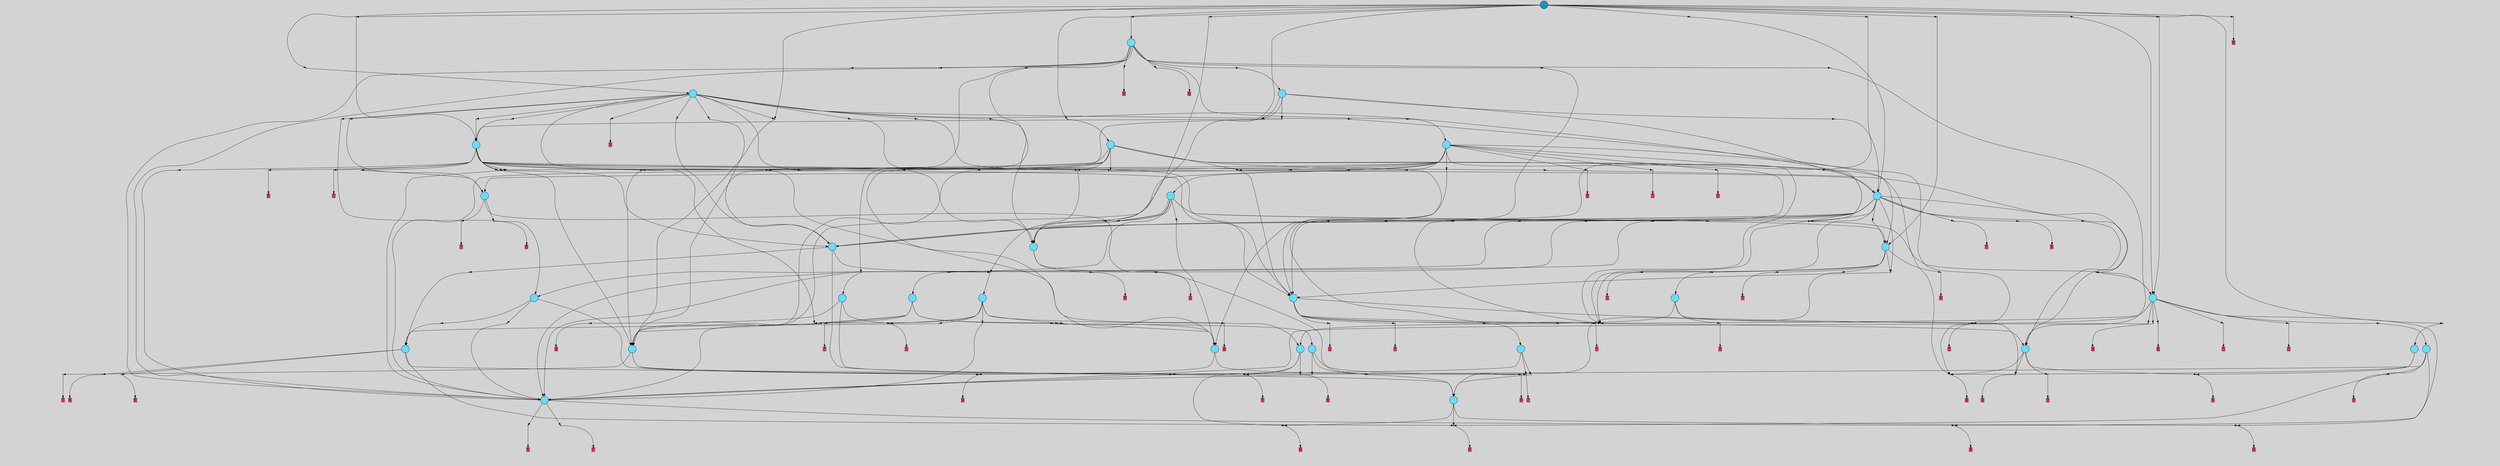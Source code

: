 // File exported with GEGELATI v1.3.1
// On the 2024-04-08 23:46:18
// With the File::TPGGraphDotExporter
digraph{
	graph[pad = "0.212, 0.055" bgcolor = lightgray]
	node[shape=circle style = filled label = ""]
		T0 [fillcolor="#66ddff"]
		T1 [fillcolor="#66ddff"]
		T2 [fillcolor="#66ddff"]
		T5 [fillcolor="#66ddff"]
		T6 [fillcolor="#66ddff"]
		T8 [fillcolor="#66ddff"]
		T13 [fillcolor="#66ddff"]
		T18 [fillcolor="#66ddff"]
		T24 [fillcolor="#66ddff"]
		T31 [fillcolor="#66ddff"]
		T36 [fillcolor="#66ddff"]
		T111 [fillcolor="#66ddff"]
		T163 [fillcolor="#66ddff"]
		T174 [fillcolor="#66ddff"]
		T178 [fillcolor="#66ddff"]
		T179 [fillcolor="#66ddff"]
		T189 [fillcolor="#66ddff"]
		T204 [fillcolor="#66ddff"]
		T230 [fillcolor="#66ddff"]
		T277 [fillcolor="#66ddff"]
		T287 [fillcolor="#66ddff"]
		T359 [fillcolor="#66ddff"]
		T433 [fillcolor="#66ddff"]
		T517 [fillcolor="#66ddff"]
		T596 [fillcolor="#66ddff"]
		T666 [fillcolor="#66ddff"]
		T678 [fillcolor="#66ddff"]
		T750 [fillcolor="#66ddff"]
		T836 [fillcolor="#66ddff"]
		T895 [fillcolor="#66ddff"]
		T928 [fillcolor="#1199bb"]
		P22133 [fillcolor="#cccccc" shape=point] //
		I22133 [shape=box style=invis label="8|3&0|7#4|4#3|0#0|0#1|2#2|7&#92;n3|5&3|6#4|2#1|5#0|0#3|0#2|3&#92;n7|1&3|1#0|1#2|1#2|4#0|2#0|4&#92;n0|6&1|0#4|4#0|0#4|0#3|5#2|4&#92;n0|7&3|7#3|5#4|2#2|0#2|6#0|7&#92;n6|7&0|2#1|4#2|1#4|7#0|7#3|1&#92;n5|2&4|4#2|3#4|7#3|3#2|3#1|1&#92;n3|1&3|0#3|7#3|3#2|2#4|1#0|2&#92;n7|5&4|4#3|2#0|0#2|3#2|7#3|6&#92;n"]
		P22133 -> I22133[style=invis]
		A7910 [fillcolor="#ff3366" shape=box margin=0.03 width=0 height=0 label="0"]
		T0 -> P22133 -> A7910
		P22134 [fillcolor="#cccccc" shape=point] //
		I22134 [shape=box style=invis label="2|6&0|4#0|1#3|6#2|7#3|0#3|7&#92;n4|0&4|6#2|4#1|6#4|5#0|0#0|3&#92;n"]
		P22134 -> I22134[style=invis]
		A7911 [fillcolor="#ff3366" shape=box margin=0.03 width=0 height=0 label="1"]
		T0 -> P22134 -> A7911
		P22135 [fillcolor="#cccccc" shape=point] //
		I22135 [shape=box style=invis label="6|4&4|2#0|7#1|4#4|5#0|0#4|2&#92;n6|0&0|0#0|0#2|5#1|1#2|0#2|3&#92;n7|6&2|0#4|0#4|5#3|4#4|7#1|7&#92;n1|5&2|6#2|5#0|4#0|0#3|6#4|2&#92;n6|5&2|1#0|2#1|4#1|7#0|4#2|3&#92;n7|7&4|0#4|5#3|6#3|3#2|7#2|0&#92;n6|2&3|4#0|5#3|1#1|6#2|6#4|6&#92;n"]
		P22135 -> I22135[style=invis]
		A7912 [fillcolor="#ff3366" shape=box margin=0.03 width=0 height=0 label="1"]
		T1 -> P22135 -> A7912
		P22136 [fillcolor="#cccccc" shape=point] //
		I22136 [shape=box style=invis label="4|7&3|0#0|7#1|0#2|2#0|6#2|6&#92;n3|1&1|4#2|6#4|6#3|5#0|6#3|7&#92;n4|3&4|0#2|2#3|0#2|0#2|3#3|7&#92;n4|0&4|4#0|0#0|7#0|7#3|6#1|7&#92;n5|6&3|3#2|1#1|3#1|6#2|3#0|3&#92;n"]
		P22136 -> I22136[style=invis]
		A7913 [fillcolor="#ff3366" shape=box margin=0.03 width=0 height=0 label="2"]
		T1 -> P22136 -> A7913
		P22137 [fillcolor="#cccccc" shape=point] //
		I22137 [shape=box style=invis label="2|2&4|0#0|4#2|4#1|7#1|7#4|3&#92;n"]
		P22137 -> I22137[style=invis]
		A7914 [fillcolor="#ff3366" shape=box margin=0.03 width=0 height=0 label="2"]
		T2 -> P22137 -> A7914
		P22138 [fillcolor="#cccccc" shape=point] //
		I22138 [shape=box style=invis label="7|3&3|0#1|7#1|5#1|0#2|7#0|0&#92;n5|1&0|7#1|5#0|1#1|1#1|2#4|3&#92;n6|3&3|7#3|5#3|5#1|7#4|0#3|0&#92;n6|3&2|1#2|0#2|0#3|6#1|0#4|1&#92;n1|5&3|2#2|7#1|0#0|7#2|2#3|6&#92;n8|0&4|1#0|2#3|0#2|5#0|1#0|6&#92;n2|3&3|3#4|3#3|1#1|4#1|3#0|3&#92;n"]
		P22138 -> I22138[style=invis]
		A7915 [fillcolor="#ff3366" shape=box margin=0.03 width=0 height=0 label="3"]
		T2 -> P22138 -> A7915
		P22139 [fillcolor="#cccccc" shape=point] //
		I22139 [shape=box style=invis label="3|7&3|1#2|1#2|3#0|6#3|6#3|4&#92;n2|0&0|1#2|0#0|6#0|1#0|7#4|0&#92;n7|7&2|4#3|7#2|6#0|2#1|5#3|0&#92;n2|7&0|4#0|6#4|1#4|5#4|6#3|6&#92;n7|6&3|5#4|2#0|7#2|2#3|4#1|5&#92;n2|4&2|4#3|2#1|1#2|5#0|1#4|4&#92;n4|7&3|3#3|3#3|7#1|3#4|4#3|1&#92;n5|4&1|1#3|3#1|5#3|5#4|7#0|0&#92;n"]
		P22139 -> I22139[style=invis]
		A7916 [fillcolor="#ff3366" shape=box margin=0.03 width=0 height=0 label="5"]
		T5 -> P22139 -> A7916
		P22140 [fillcolor="#cccccc" shape=point] //
		I22140 [shape=box style=invis label="0|3&0|2#2|4#1|5#2|4#3|6#0|7&#92;n1|6&4|7#0|6#4|1#0|5#0|2#4|3&#92;n6|6&0|0#0|5#2|6#4|7#3|5#0|7&#92;n5|7&1|6#1|7#2|3#2|6#1|1#0|2&#92;n0|2&1|7#4|5#3|4#3|0#2|1#1|0&#92;n6|3&1|2#0|7#4|1#2|7#3|5#3|5&#92;n0|3&1|5#2|7#2|2#2|0#1|5#3|6&#92;n5|5&1|4#4|3#2|2#0|2#2|3#2|5&#92;n8|2&4|6#4|6#4|7#3|7#1|4#0|0&#92;n1|3&2|2#0|3#1|5#0|5#3|3#1|6&#92;n"]
		P22140 -> I22140[style=invis]
		A7917 [fillcolor="#ff3366" shape=box margin=0.03 width=0 height=0 label="6"]
		T5 -> P22140 -> A7917
		P22141 [fillcolor="#cccccc" shape=point] //
		I22141 [shape=box style=invis label="0|3&2|3#4|2#3|1#3|3#2|1#2|5&#92;n5|0&3|6#0|3#1|1#1|2#1|3#0|4&#92;n8|7&3|0#2|1#2|7#1|7#3|0#2|7&#92;n7|0&2|1#1|3#2|0#0|1#3|2#1|7&#92;n4|1&1|0#3|5#0|1#4|7#3|2#2|3&#92;n7|0&1|6#0|4#0|4#0|7#1|1#1|1&#92;n5|5&2|0#0|1#0|3#0|0#2|7#0|5&#92;n0|1&4|3#1|7#0|7#4|0#3|5#3|0&#92;n"]
		P22141 -> I22141[style=invis]
		A7918 [fillcolor="#ff3366" shape=box margin=0.03 width=0 height=0 label="6"]
		T6 -> P22141 -> A7918
		P22142 [fillcolor="#cccccc" shape=point] //
		I22142 [shape=box style=invis label="7|0&2|2#1|7#1|0#4|5#3|1#0|1&#92;n4|0&3|2#4|0#4|1#4|1#2|6#0|6&#92;n8|0&4|2#3|6#3|7#0|1#3|1#0|1&#92;n5|4&0|6#1|2#0|7#0|6#0|6#2|7&#92;n2|7&3|5#0|1#2|1#0|3#3|7#3|3&#92;n6|3&1|0#1|7#2|3#0|1#4|1#0|0&#92;n0|5&1|4#1|0#4|6#1|3#3|4#2|6&#92;n"]
		P22142 -> I22142[style=invis]
		A7919 [fillcolor="#ff3366" shape=box margin=0.03 width=0 height=0 label="7"]
		T6 -> P22142 -> A7919
		P22143 [fillcolor="#cccccc" shape=point] //
		I22143 [shape=box style=invis label="5|6&0|0#0|6#3|4#3|0#1|6#2|0&#92;n"]
		P22143 -> I22143[style=invis]
		A7920 [fillcolor="#ff3366" shape=box margin=0.03 width=0 height=0 label="8"]
		T8 -> P22143 -> A7920
		P22144 [fillcolor="#cccccc" shape=point] //
		I22144 [shape=box style=invis label="8|3&4|2#1|7#3|7#1|0#0|4#3|6&#92;n5|2&3|5#3|4#3|2#2|2#2|4#2|1&#92;n8|0&3|1#4|6#4|3#4|2#1|0#4|7&#92;n5|1&2|4#1|3#4|4#3|5#4|2#4|1&#92;n1|3&0|6#3|3#1|6#3|3#3|4#4|7&#92;n"]
		P22144 -> I22144[style=invis]
		A7921 [fillcolor="#ff3366" shape=box margin=0.03 width=0 height=0 label="0"]
		T8 -> P22144 -> A7921
		T1 -> P22142
		P22145 [fillcolor="#cccccc" shape=point] //
		I22145 [shape=box style=invis label="6|5&3|1#2|0#0|1#1|0#1|3#0|7&#92;n5|1&0|6#0|1#1|7#4|3#4|5#3|7&#92;n5|0&2|0#0|2#2|7#0|0#3|3#2|7&#92;n6|1&2|4#2|3#3|6#4|6#0|4#1|7&#92;n2|5&1|7#4|6#2|4#4|4#1|2#3|5&#92;n0|5&2|2#2|0#2|5#3|1#2|2#1|2&#92;n4|1&4|7#0|6#0|5#3|0#3|7#4|2&#92;n"]
		P22145 -> I22145[style=invis]
		A7922 [fillcolor="#ff3366" shape=box margin=0.03 width=0 height=0 label="8"]
		T6 -> P22145 -> A7922
		T8 -> P22141
		P22146 [fillcolor="#cccccc" shape=point] //
		I22146 [shape=box style=invis label="6|1&3|3#3|3#0|7#4|3#1|2#1|0&#92;n2|5&4|7#1|0#2|1#2|5#1|4#0|4&#92;n2|2&1|4#4|1#4|3#2|2#4|2#1|5&#92;n"]
		P22146 -> I22146[style=invis]
		A7923 [fillcolor="#ff3366" shape=box margin=0.03 width=0 height=0 label="3"]
		T13 -> P22146 -> A7923
		P22147 [fillcolor="#cccccc" shape=point] //
		I22147 [shape=box style=invis label="6|0&3|5#3|1#2|7#3|0#0|7#4|1&#92;n1|3&0|3#1|7#1|6#1|7#4|4#4|1&#92;n7|3&4|1#1|2#2|1#0|7#4|4#2|2&#92;n0|6&3|5#0|3#0|4#0|7#1|3#3|5&#92;n1|0&3|4#1|6#0|7#4|4#0|2#4|0&#92;n"]
		P22147 -> I22147[style=invis]
		T13 -> P22147 -> T6
		P22148 [fillcolor="#cccccc" shape=point] //
		I22148 [shape=box style=invis label="2|3&2|5#1|0#3|6#1|3#1|4#1|0&#92;n5|1&2|7#2|4#2|1#3|1#4|5#3|5&#92;n8|7&3|6#0|2#1|7#3|6#2|1#3|5&#92;n0|2&2|7#0|1#2|1#0|6#2|4#4|1&#92;n0|6&2|2#2|1#4|1#3|5#2|1#1|0&#92;n6|4&2|7#3|0#0|1#1|7#1|4#1|6&#92;n5|5&1|5#2|6#3|0#3|5#0|5#4|6&#92;n6|4&2|5#3|1#1|5#2|7#0|6#1|6&#92;n3|2&4|5#4|4#0|0#3|6#0|3#4|2&#92;n8|4&0|7#3|2#4|4#2|3#0|4#4|3&#92;n"]
		P22148 -> I22148[style=invis]
		A7924 [fillcolor="#ff3366" shape=box margin=0.03 width=0 height=0 label="5"]
		T13 -> P22148 -> A7924
		T18 -> P22144
		P22149 [fillcolor="#cccccc" shape=point] //
		I22149 [shape=box style=invis label="0|3&2|3#4|2#3|1#3|3#2|1#2|5&#92;n5|0&3|6#0|3#1|2#1|2#1|3#0|4&#92;n8|7&3|0#2|1#2|7#1|7#3|0#2|7&#92;n7|0&2|1#1|3#2|0#0|1#3|2#1|7&#92;n2|5&0|3#3|5#3|1#1|6#0|3#3|3&#92;n4|1&1|0#3|5#0|1#4|7#3|2#2|3&#92;n7|0&1|6#0|4#0|4#0|7#1|1#1|1&#92;n5|5&2|0#0|1#0|3#0|0#2|7#0|5&#92;n"]
		P22149 -> I22149[style=invis]
		A7925 [fillcolor="#ff3366" shape=box margin=0.03 width=0 height=0 label="6"]
		T18 -> P22149 -> A7925
		T18 -> P22142
		P22150 [fillcolor="#cccccc" shape=point] //
		I22150 [shape=box style=invis label="0|3&2|3#4|2#3|1#3|3#2|1#2|5&#92;n5|0&3|6#0|3#1|1#1|2#1|3#0|4&#92;n8|7&3|0#2|1#2|7#1|7#3|0#2|7&#92;n7|0&2|1#1|3#2|0#0|1#3|2#1|7&#92;n4|1&1|0#3|5#0|1#4|7#3|2#2|3&#92;n7|5&0|4#1|5#4|4#4|0#4|7#3|7&#92;n5|5&2|0#0|1#0|2#0|0#2|7#0|5&#92;n7|0&1|6#0|4#0|4#0|7#1|1#1|1&#92;n0|1&4|3#1|7#0|7#4|0#3|5#3|0&#92;n"]
		P22150 -> I22150[style=invis]
		A7926 [fillcolor="#ff3366" shape=box margin=0.03 width=0 height=0 label="6"]
		T18 -> P22150 -> A7926
		T24 -> P22143
		T24 -> P22144
		P22151 [fillcolor="#cccccc" shape=point] //
		I22151 [shape=box style=invis label="7|0&2|2#1|7#1|0#4|5#3|1#0|1&#92;n8|0&4|2#3|6#3|7#0|1#3|5#0|1&#92;n4|0&3|2#4|0#4|1#4|1#2|6#0|6&#92;n5|4&0|6#1|2#0|7#0|6#0|6#2|7&#92;n2|7&3|5#0|1#2|1#0|3#3|7#3|3&#92;n6|3&1|0#1|7#2|3#0|1#4|1#0|0&#92;n0|5&1|4#1|0#4|6#1|3#3|4#2|6&#92;n"]
		P22151 -> I22151[style=invis]
		A7927 [fillcolor="#ff3366" shape=box margin=0.03 width=0 height=0 label="7"]
		T24 -> P22151 -> A7927
		T24 -> P22142
		P22152 [fillcolor="#cccccc" shape=point] //
		I22152 [shape=box style=invis label="2|0&0|1#2|0#0|6#0|1#0|7#4|0&#92;n7|7&2|4#3|7#2|6#0|2#1|5#3|0&#92;n2|7&0|4#0|6#4|1#4|5#4|6#3|6&#92;n4|7&3|3#3|3#3|7#1|3#4|4#3|1&#92;n2|4&2|4#3|2#1|1#2|5#0|1#4|4&#92;n7|6&3|5#4|2#0|7#2|2#3|4#1|5&#92;n5|4&1|1#3|3#1|5#3|5#4|7#0|0&#92;n4|4&3|4#0|3#3|4#0|2#2|1#1|3&#92;n"]
		P22152 -> I22152[style=invis]
		A7928 [fillcolor="#ff3366" shape=box margin=0.03 width=0 height=0 label="5"]
		T31 -> P22152 -> A7928
		P22153 [fillcolor="#cccccc" shape=point] //
		I22153 [shape=box style=invis label="5|4&0|6#1|2#0|7#0|6#0|6#2|7&#92;n8|0&4|2#3|6#3|7#0|1#3|1#0|1&#92;n4|0&3|2#4|0#4|1#4|1#2|6#0|6&#92;n2|7&3|5#0|2#2|1#0|3#3|7#3|3&#92;n6|3&1|0#1|7#2|3#0|1#4|1#0|0&#92;n0|5&1|4#1|0#4|6#1|3#3|4#2|6&#92;n5|3&1|3#4|7#0|5#1|7#1|5#4|3&#92;n"]
		P22153 -> I22153[style=invis]
		A7929 [fillcolor="#ff3366" shape=box margin=0.03 width=0 height=0 label="7"]
		T31 -> P22153 -> A7929
		P22154 [fillcolor="#cccccc" shape=point] //
		I22154 [shape=box style=invis label="2|3&2|5#1|0#3|6#1|3#1|4#1|0&#92;n8|7&3|6#0|2#1|7#3|6#2|1#3|5&#92;n0|2&2|7#0|1#2|1#0|6#2|4#4|1&#92;n0|6&2|2#2|1#4|1#3|5#2|1#1|0&#92;n6|4&2|7#3|0#0|1#1|7#1|4#1|6&#92;n5|5&1|5#2|6#3|0#3|5#0|5#4|6&#92;n6|4&2|5#3|1#1|5#2|7#0|0#1|6&#92;n3|2&4|5#4|4#0|0#3|6#0|3#4|2&#92;n8|4&0|7#3|2#4|4#2|3#0|4#4|3&#92;n"]
		P22154 -> I22154[style=invis]
		A7930 [fillcolor="#ff3366" shape=box margin=0.03 width=0 height=0 label="5"]
		T31 -> P22154 -> A7930
		T36 -> P22139
		T36 -> P22140
		T36 -> P22148
		P22155 [fillcolor="#cccccc" shape=point] //
		I22155 [shape=box style=invis label="7|0&2|2#1|7#4|0#4|5#3|1#0|1&#92;n5|5&1|5#2|2#2|6#3|1#2|2#2|0&#92;n6|3&1|0#1|7#2|3#0|4#4|1#0|0&#92;n8|0&4|2#3|6#3|4#0|1#3|1#0|1&#92;n2|7&3|5#0|1#2|1#0|3#3|7#3|3&#92;n4|0&3|2#4|0#4|1#4|1#2|6#0|6&#92;n5|4&0|6#1|2#0|7#0|6#0|6#2|7&#92;n0|5&1|4#1|0#4|6#1|3#3|4#2|6&#92;n"]
		P22155 -> I22155[style=invis]
		A7931 [fillcolor="#ff3366" shape=box margin=0.03 width=0 height=0 label="7"]
		T36 -> P22155 -> A7931
		P22156 [fillcolor="#cccccc" shape=point] //
		I22156 [shape=box style=invis label="2|2&3|2#2|1#4|3#3|0#1|5#3|5&#92;n0|5&1|4#1|0#4|6#1|3#3|4#2|6&#92;n8|0&4|2#3|6#3|7#0|1#3|1#0|1&#92;n6|4&0|6#1|2#0|7#0|6#0|6#2|7&#92;n7|0&2|2#1|7#2|0#4|5#3|1#0|1&#92;n4|0&3|2#4|0#4|1#4|1#2|6#0|6&#92;n6|3&1|0#1|7#2|3#0|1#4|1#0|0&#92;n5|7&1|1#3|1#4|2#2|6#1|1#3|2&#92;n2|7&3|5#0|1#2|1#0|3#3|7#3|3&#92;n"]
		P22156 -> I22156[style=invis]
		A7932 [fillcolor="#ff3366" shape=box margin=0.03 width=0 height=0 label="7"]
		T111 -> P22156 -> A7932
		P22157 [fillcolor="#cccccc" shape=point] //
		I22157 [shape=box style=invis label="8|0&3|1#4|6#4|3#4|2#1|0#4|7&#92;n5|6&2|5#4|6#0|0#2|6#4|1#4|0&#92;n5|2&3|5#3|4#3|2#2|2#2|4#2|1&#92;n5|1&1|4#1|3#4|4#3|0#4|2#4|1&#92;n4|7&0|3#0|4#1|7#4|0#3|3#1|1&#92;n3|7&1|2#0|7#3|0#0|1#4|3#1|0&#92;n4|0&3|4#4|4#2|2#0|4#2|1#1|3&#92;n0|1&4|7#4|1#2|7#1|7#0|7#3|3&#92;n"]
		P22157 -> I22157[style=invis]
		T111 -> P22157 -> T8
		T111 -> P22137
		P22158 [fillcolor="#cccccc" shape=point] //
		I22158 [shape=box style=invis label="2|7&3|5#0|1#2|1#0|3#3|7#3|3&#92;n8|0&4|2#3|6#3|7#0|1#3|1#0|1&#92;n3|3&3|5#1|0#2|6#0|4#0|1#2|4&#92;n6|4&0|6#1|2#0|7#0|6#0|6#2|7&#92;n5|7&1|1#3|1#4|2#2|6#1|1#3|2&#92;n6|3&1|0#1|7#2|3#0|1#4|1#0|0&#92;n4|0&3|2#4|0#4|1#4|1#2|6#0|6&#92;n0|5&1|4#1|0#4|6#1|3#3|4#2|6&#92;n"]
		P22158 -> I22158[style=invis]
		A7933 [fillcolor="#ff3366" shape=box margin=0.03 width=0 height=0 label="7"]
		T163 -> P22158 -> A7933
		P22159 [fillcolor="#cccccc" shape=point] //
		I22159 [shape=box style=invis label="5|2&3|1#3|4#3|2#2|2#2|4#2|1&#92;n6|6&3|3#0|5#3|4#1|0#1|6#0|2&#92;n4|7&0|3#0|4#1|7#1|0#3|3#1|1&#92;n5|1&1|4#1|3#4|4#3|0#4|2#4|1&#92;n3|7&1|2#0|7#3|0#0|1#4|3#1|0&#92;n4|0&3|4#4|4#2|2#0|4#2|1#1|3&#92;n"]
		P22159 -> I22159[style=invis]
		T163 -> P22159 -> T8
		P22160 [fillcolor="#cccccc" shape=point] //
		I22160 [shape=box style=invis label="7|1&0|1#2|5#0|4#0|2#3|4#0|5&#92;n2|2&4|3#1|0#2|6#3|3#2|0#2|0&#92;n3|6&0|7#3|2#0|2#1|6#2|4#3|3&#92;n4|4&2|3#0|3#2|6#1|5#0|5#3|4&#92;n0|5&1|7#4|5#2|6#2|3#2|0#1|2&#92;n3|0&3|2#2|3#2|4#4|3#3|0#4|6&#92;n8|7&4|3#2|1#1|2#1|2#0|5#3|5&#92;n"]
		P22160 -> I22160[style=invis]
		A7934 [fillcolor="#ff3366" shape=box margin=0.03 width=0 height=0 label="5"]
		T163 -> P22160 -> A7934
		P22161 [fillcolor="#cccccc" shape=point] //
		I22161 [shape=box style=invis label="7|0&2|2#1|7#1|0#4|5#3|1#0|1&#92;n2|7&3|5#0|1#2|1#0|3#3|7#3|3&#92;n8|0&4|2#3|6#3|7#0|1#3|1#0|1&#92;n6|4&0|6#1|2#0|7#0|6#0|6#2|7&#92;n4|0&3|2#4|0#4|1#4|1#2|6#0|6&#92;n6|3&1|0#1|7#2|3#0|1#4|1#0|0&#92;n5|7&1|1#3|1#4|2#2|6#1|1#3|2&#92;n0|5&1|4#1|0#4|6#1|3#3|4#2|6&#92;n"]
		P22161 -> I22161[style=invis]
		A7935 [fillcolor="#ff3366" shape=box margin=0.03 width=0 height=0 label="7"]
		T174 -> P22161 -> A7935
		T174 -> P22159
		P22162 [fillcolor="#cccccc" shape=point] //
		I22162 [shape=box style=invis label="1|4&2|4#3|4#2|4#4|2#1|5#0|2&#92;n5|4&0|7#3|1#2|4#1|2#4|7#3|3&#92;n5|1&0|5#4|0#1|6#0|0#0|4#1|4&#92;n6|4&0|2#3|6#3|3#3|7#0|5#4|1&#92;n1|0&1|0#1|5#0|3#0|4#0|0#3|7&#92;n1|2&0|7#1|5#4|1#1|7#3|3#3|3&#92;n6|0&1|1#3|4#3|5#4|0#2|2#1|5&#92;n6|1&0|7#0|3#0|6#0|5#2|4#3|1&#92;n2|2&3|1#1|4#3|0#2|7#3|4#4|4&#92;n1|2&0|3#2|5#4|7#0|5#3|6#1|7&#92;n"]
		P22162 -> I22162[style=invis]
		T174 -> P22162 -> T31
		P22163 [fillcolor="#cccccc" shape=point] //
		I22163 [shape=box style=invis label="5|2&3|1#3|4#3|2#2|2#2|4#2|1&#92;n4|7&4|3#0|4#1|7#1|0#3|3#1|1&#92;n6|7&3|3#0|5#3|4#1|0#1|6#0|2&#92;n4|0&3|4#4|4#2|2#0|4#2|1#1|3&#92;n3|7&1|2#0|7#3|0#0|1#4|3#1|0&#92;n"]
		P22163 -> I22163[style=invis]
		T178 -> P22163 -> T18
		P22164 [fillcolor="#cccccc" shape=point] //
		I22164 [shape=box style=invis label="1|4&2|4#3|4#2|4#4|2#1|5#0|2&#92;n5|4&0|7#3|1#2|4#1|2#4|7#3|3&#92;n5|1&0|5#4|0#1|6#0|0#0|4#1|4&#92;n0|1&3|3#4|6#1|3#0|1#0|6#2|1&#92;n6|4&0|2#3|6#3|3#3|7#0|5#4|1&#92;n1|4&1|0#1|5#0|3#0|4#0|0#3|7&#92;n6|1&0|7#0|3#0|6#0|5#2|4#3|1&#92;n6|0&1|1#3|4#3|5#4|0#2|2#1|5&#92;n2|2&3|1#1|4#3|0#2|7#3|4#4|4&#92;n1|2&0|3#2|5#4|7#0|5#2|6#1|7&#92;n"]
		P22164 -> I22164[style=invis]
		T178 -> P22164 -> T31
		T178 -> P22137
		T179 -> P22161
		P22165 [fillcolor="#cccccc" shape=point] //
		I22165 [shape=box style=invis label="6|6&3|3#0|5#3|4#1|0#1|6#0|2&#92;n5|2&3|1#3|4#3|2#2|2#2|4#2|1&#92;n4|7&0|3#0|4#1|7#0|0#3|3#1|1&#92;n5|1&1|4#1|3#4|4#3|0#4|2#4|1&#92;n4|0&3|4#4|4#2|2#0|4#2|1#1|3&#92;n"]
		P22165 -> I22165[style=invis]
		T179 -> P22165 -> T8
		P22166 [fillcolor="#cccccc" shape=point] //
		I22166 [shape=box style=invis label="1|4&2|4#3|4#2|4#4|2#1|5#0|2&#92;n5|4&0|7#3|1#2|4#1|2#4|7#3|3&#92;n5|1&0|5#4|0#1|6#0|0#0|4#1|4&#92;n6|4&0|2#3|6#3|3#3|7#0|5#4|1&#92;n1|0&1|0#1|5#0|3#0|4#0|0#3|7&#92;n2|2&3|1#1|4#3|0#2|7#3|4#4|4&#92;n6|0&1|1#3|4#3|5#4|0#2|2#1|5&#92;n6|1&0|7#0|3#0|6#0|5#2|4#3|1&#92;n1|2&0|3#2|5#4|7#0|5#2|6#1|7&#92;n"]
		P22166 -> I22166[style=invis]
		T179 -> P22166 -> T31
		P22167 [fillcolor="#cccccc" shape=point] //
		I22167 [shape=box style=invis label="2|3&0|6#4|3#1|3#2|0#1|3#3|3&#92;n8|4&4|2#0|4#0|4#4|6#2|0#2|6&#92;n8|0&3|4#1|4#3|5#3|5#3|2#4|0&#92;n"]
		P22167 -> I22167[style=invis]
		A7936 [fillcolor="#ff3366" shape=box margin=0.03 width=0 height=0 label="4"]
		T189 -> P22167 -> A7936
		P22168 [fillcolor="#cccccc" shape=point] //
		I22168 [shape=box style=invis label="6|4&1|3#4|2#4|1#1|7#4|7#2|7&#92;n2|1&0|1#3|7#2|6#3|1#3|6#4|4&#92;n0|7&1|7#3|2#3|1#2|3#4|3#4|3&#92;n8|4&0|7#3|1#4|4#2|3#0|4#4|3&#92;n8|7&3|2#4|2#1|7#3|3#2|1#3|5&#92;n3|2&4|5#2|4#0|0#3|6#0|0#4|2&#92;n0|0&3|2#0|7#0|1#4|2#3|7#4|5&#92;n"]
		P22168 -> I22168[style=invis]
		A7937 [fillcolor="#ff3366" shape=box margin=0.03 width=0 height=0 label="5"]
		T189 -> P22168 -> A7937
		P22169 [fillcolor="#cccccc" shape=point] //
		I22169 [shape=box style=invis label="2|2&3|1#1|4#3|0#2|7#3|4#4|4&#92;n1|4&2|4#3|4#2|4#4|2#1|5#0|2&#92;n5|1&0|5#4|0#1|6#0|0#0|4#1|4&#92;n1|0&1|0#1|5#0|3#0|4#0|0#3|7&#92;n6|1&0|7#0|3#0|6#0|5#2|4#3|1&#92;n6|5&0|3#2|3#4|0#1|5#4|1#3|7&#92;n1|2&0|3#2|4#4|7#0|5#2|6#1|7&#92;n6|0&0|1#3|4#3|0#4|0#2|2#1|5&#92;n"]
		P22169 -> I22169[style=invis]
		A7938 [fillcolor="#ff3366" shape=box margin=0.03 width=0 height=0 label="7"]
		T189 -> P22169 -> A7938
		P22170 [fillcolor="#cccccc" shape=point] //
		I22170 [shape=box style=invis label="1|0&1|0#1|3#0|3#0|4#0|0#3|7&#92;n2|2&3|1#1|4#3|0#0|7#3|4#4|4&#92;n7|7&1|2#1|6#3|2#0|4#0|4#2|4&#92;n8|2&2|1#2|4#1|3#2|3#1|0#3|0&#92;n0|1&3|4#3|3#0|4#0|4#3|1#1|6&#92;n5|0&0|5#2|5#4|6#4|3#1|0#0|5&#92;n6|0&3|1#3|1#3|0#4|0#2|2#1|5&#92;n"]
		P22170 -> I22170[style=invis]
		A7939 [fillcolor="#ff3366" shape=box margin=0.03 width=0 height=0 label="7"]
		T189 -> P22170 -> A7939
		P22171 [fillcolor="#cccccc" shape=point] //
		I22171 [shape=box style=invis label="1|0&3|4#1|6#0|7#4|4#0|2#4|0&#92;n6|0&3|5#3|7#2|7#3|0#0|7#4|1&#92;n1|5&4|3#1|7#1|6#1|7#4|4#4|1&#92;n"]
		P22171 -> I22171[style=invis]
		T189 -> P22171 -> T36
		P22172 [fillcolor="#cccccc" shape=point] //
		I22172 [shape=box style=invis label="6|4&0|2#3|6#3|3#3|7#0|5#4|1&#92;n1|0&1|0#1|5#0|3#0|4#0|0#3|7&#92;n1|4&2|4#3|4#2|4#4|2#1|5#0|2&#92;n5|1&0|5#4|0#1|6#0|0#0|4#1|4&#92;n2|2&3|1#1|4#3|0#2|7#3|4#4|4&#92;n6|0&1|1#3|4#3|0#4|0#2|2#1|5&#92;n6|1&0|7#0|3#0|6#0|5#2|4#3|1&#92;n7|5&4|0#4|6#0|4#2|6#4|0#3|2&#92;n5|7&1|2#1|6#3|2#0|4#0|4#0|4&#92;n1|2&0|3#2|5#4|7#0|5#2|6#1|7&#92;n"]
		P22172 -> I22172[style=invis]
		A7940 [fillcolor="#ff3366" shape=box margin=0.03 width=0 height=0 label="7"]
		T189 -> P22172 -> A7940
		T189 -> P22154
		P22173 [fillcolor="#cccccc" shape=point] //
		I22173 [shape=box style=invis label="8|5&0|3#1|0#0|6#3|2#4|7#3|5&#92;n6|7&1|5#4|7#4|0#0|4#3|3#4|0&#92;n1|1&2|2#2|5#1|2#4|1#2|6#0|2&#92;n3|4&4|5#0|3#3|1#4|6#2|0#4|6&#92;n4|0&4|2#2|3#0|5#3|5#1|1#2|3&#92;n7|5&2|4#2|2#0|0#2|3#2|7#3|6&#92;n4|7&0|7#4|7#1|4#2|5#4|4#4|2&#92;n3|5&3|6#4|2#1|5#0|0#3|0#2|3&#92;n8|4&1|1#1|2#4|2#3|1#2|5#4|7&#92;n"]
		P22173 -> I22173[style=invis]
		T189 -> P22173 -> T24
		P22174 [fillcolor="#cccccc" shape=point] //
		I22174 [shape=box style=invis label="1|4&2|4#3|4#2|4#4|2#1|5#0|2&#92;n5|4&0|7#3|1#2|4#1|2#4|7#3|3&#92;n6|4&0|2#3|6#3|3#3|7#0|5#4|1&#92;n5|1&0|5#4|0#1|6#0|0#0|4#1|4&#92;n1|0&1|0#1|5#0|3#0|4#0|0#3|7&#92;n2|2&3|1#1|4#3|0#2|7#3|4#4|4&#92;n6|0&1|1#3|4#3|5#4|0#2|2#1|5&#92;n6|1&0|7#0|3#0|6#0|5#2|4#3|1&#92;n1|2&0|3#2|6#4|7#0|5#2|6#1|7&#92;n"]
		P22174 -> I22174[style=invis]
		T189 -> P22174 -> T31
		T204 -> P22135
		P22175 [fillcolor="#cccccc" shape=point] //
		I22175 [shape=box style=invis label="0|3&2|3#4|2#3|1#3|3#2|1#2|5&#92;n4|1&1|0#3|5#0|1#4|7#3|2#2|3&#92;n8|7&3|0#2|1#2|7#1|5#3|0#2|7&#92;n7|0&2|1#1|3#2|0#0|1#3|2#1|7&#92;n5|0&3|6#0|3#1|1#1|2#1|3#0|4&#92;n7|0&1|6#0|4#0|4#0|7#1|1#1|1&#92;n5|5&2|0#0|1#0|3#0|0#2|7#0|5&#92;n0|1&4|3#1|7#0|7#4|0#3|5#3|0&#92;n"]
		P22175 -> I22175[style=invis]
		T204 -> P22175 -> T111
		P22176 [fillcolor="#cccccc" shape=point] //
		I22176 [shape=box style=invis label="1|0&3|4#1|6#0|7#4|4#0|2#4|0&#92;n1|5&4|3#1|7#1|6#1|7#4|4#4|1&#92;n6|0&3|5#3|1#2|7#3|0#0|7#4|1&#92;n7|3&4|1#1|2#2|1#0|7#4|4#2|2&#92;n"]
		P22176 -> I22176[style=invis]
		T204 -> P22176 -> T2
		P22177 [fillcolor="#cccccc" shape=point] //
		I22177 [shape=box style=invis label="3|7&1|2#0|7#3|0#0|1#4|3#1|0&#92;n5|1&1|4#1|3#4|4#3|0#4|2#4|1&#92;n6|6&3|3#0|5#3|4#0|0#1|6#0|2&#92;n4|7&4|3#0|4#1|7#1|0#3|3#1|1&#92;n5|2&3|1#3|4#3|2#2|2#2|4#2|1&#92;n1|1&1|2#3|3#1|3#4|5#0|5#0|2&#92;n4|1&2|0#2|7#2|7#3|6#0|4#1|3&#92;n4|0&3|4#4|4#2|2#0|4#2|1#1|3&#92;n"]
		P22177 -> I22177[style=invis]
		T204 -> P22177 -> T18
		P22178 [fillcolor="#cccccc" shape=point] //
		I22178 [shape=box style=invis label="1|0&1|0#1|5#0|3#0|4#0|0#3|7&#92;n3|4&2|6#3|5#2|2#4|7#0|0#0|3&#92;n5|4&0|7#3|1#2|5#1|2#4|7#3|3&#92;n5|1&0|5#4|0#1|6#0|0#0|4#1|4&#92;n6|4&0|2#3|6#3|3#3|7#0|5#4|1&#92;n1|4&2|4#3|4#2|4#4|2#1|5#0|2&#92;n2|2&3|1#1|4#3|0#2|7#3|4#4|4&#92;n6|1&0|7#0|3#0|6#0|5#2|4#3|1&#92;n1|2&0|3#2|5#4|7#0|5#2|6#1|7&#92;n"]
		P22178 -> I22178[style=invis]
		T204 -> P22178 -> T31
		P22179 [fillcolor="#cccccc" shape=point] //
		I22179 [shape=box style=invis label="6|7&0|1#1|1#4|2#4|0#0|6#0|1&#92;n5|3&2|6#1|0#4|0#2|4#1|6#2|1&#92;n7|6&4|7#0|0#0|4#4|0#1|1#0|1&#92;n0|6&0|7#3|6#0|5#1|5#1|7#1|0&#92;n7|1&1|0#0|5#2|0#3|1#4|3#0|6&#92;n"]
		P22179 -> I22179[style=invis]
		A7941 [fillcolor="#ff3366" shape=box margin=0.03 width=0 height=0 label="4"]
		T204 -> P22179 -> A7941
		P22180 [fillcolor="#cccccc" shape=point] //
		I22180 [shape=box style=invis label="3|7&1|2#0|7#3|4#0|1#4|3#1|0&#92;n6|1&3|7#1|0#1|6#4|4#4|7#0|4&#92;n5|2&3|1#3|4#3|2#2|2#2|4#2|1&#92;n6|6&3|3#0|5#3|4#0|0#1|6#0|2&#92;n5|1&1|4#1|3#4|4#3|0#4|2#4|1&#92;n4|7&4|3#0|4#1|7#1|0#3|3#1|1&#92;n1|1&1|2#3|3#1|3#4|5#0|5#0|2&#92;n4|0&3|4#4|4#2|2#0|4#2|1#1|3&#92;n"]
		P22180 -> I22180[style=invis]
		T230 -> P22180 -> T18
		T230 -> P22166
		P22181 [fillcolor="#cccccc" shape=point] //
		I22181 [shape=box style=invis label="8|4&0|2#3|7#3|6#3|0#0|7#2|0&#92;n6|4&2|3#3|0#4|1#1|7#4|4#1|6&#92;n0|1&1|4#3|4#0|2#2|4#4|2#2|3&#92;n5|0&4|5#2|4#2|3#3|3#3|7#4|1&#92;n"]
		P22181 -> I22181[style=invis]
		T230 -> P22181 -> T204
		P22182 [fillcolor="#cccccc" shape=point] //
		I22182 [shape=box style=invis label="7|7&1|2#1|6#3|2#0|7#0|4#2|4&#92;n7|0&1|0#1|6#0|3#0|4#0|0#3|7&#92;n2|2&3|7#0|2#3|3#2|0#3|1#2|4&#92;n0|1&3|4#3|3#0|4#0|4#3|1#1|6&#92;n5|1&4|5#2|5#4|6#4|3#1|0#0|5&#92;n"]
		P22182 -> I22182[style=invis]
		A7942 [fillcolor="#ff3366" shape=box margin=0.03 width=0 height=0 label="7"]
		T277 -> P22182 -> A7942
		P22183 [fillcolor="#cccccc" shape=point] //
		I22183 [shape=box style=invis label="7|0&2|1#1|3#2|0#0|1#3|2#1|7&#92;n0|3&2|3#4|2#3|1#3|3#2|1#2|5&#92;n8|7&3|0#2|1#2|7#1|7#3|0#2|7&#92;n5|0&3|6#0|3#1|1#1|2#1|3#0|4&#92;n4|1&1|0#3|5#0|1#4|7#3|2#2|3&#92;n7|0&1|2#0|4#0|4#0|7#1|1#1|1&#92;n5|5&2|0#0|1#0|3#0|0#2|7#0|5&#92;n0|1&4|3#1|3#0|7#4|0#3|5#3|0&#92;n"]
		P22183 -> I22183[style=invis]
		T277 -> P22183 -> T179
		P22184 [fillcolor="#cccccc" shape=point] //
		I22184 [shape=box style=invis label="7|2&3|5#3|1#3|0#1|1#4|3#4|5&#92;n0|4&4|0#2|0#2|6#4|0#1|7#0|3&#92;n4|0&1|4#2|3#2|3#4|0#4|2#0|5&#92;n"]
		P22184 -> I22184[style=invis]
		A7943 [fillcolor="#ff3366" shape=box margin=0.03 width=0 height=0 label="1"]
		T277 -> P22184 -> A7943
		P22185 [fillcolor="#cccccc" shape=point] //
		I22185 [shape=box style=invis label="1|0&1|0#1|3#0|3#0|4#0|0#3|7&#92;n2|2&3|1#1|4#3|0#0|7#3|4#4|4&#92;n7|7&1|2#1|6#3|2#0|4#0|4#2|4&#92;n6|0&3|1#3|1#3|0#4|0#2|2#1|5&#92;n5|0&0|5#2|5#4|6#4|3#1|0#0|5&#92;n3|1&3|4#3|3#0|4#0|4#3|1#1|6&#92;n"]
		P22185 -> I22185[style=invis]
		A7944 [fillcolor="#ff3366" shape=box margin=0.03 width=0 height=0 label="7"]
		T277 -> P22185 -> A7944
		T277 -> P22171
		T277 -> P22170
		T287 -> P22175
		P22186 [fillcolor="#cccccc" shape=point] //
		I22186 [shape=box style=invis label="1|5&4|3#1|7#1|6#1|7#1|4#4|1&#92;n7|3&4|1#1|2#2|1#0|7#4|4#2|2&#92;n1|0&3|4#1|6#0|7#4|4#0|2#4|0&#92;n"]
		P22186 -> I22186[style=invis]
		T287 -> P22186 -> T2
		P22187 [fillcolor="#cccccc" shape=point] //
		I22187 [shape=box style=invis label="6|0&1|1#3|4#3|5#4|0#2|2#1|5&#92;n5|4&0|7#3|1#2|4#1|2#4|7#3|3&#92;n5|1&0|5#4|0#1|6#0|0#0|4#1|4&#92;n6|4&0|2#3|6#3|3#3|7#0|5#4|1&#92;n1|0&1|0#1|5#0|3#0|4#0|0#3|7&#92;n2|2&3|1#1|4#3|0#2|7#3|4#4|4&#92;n1|4&2|4#3|4#1|4#4|2#1|5#0|2&#92;n6|1&0|7#0|3#0|6#0|5#2|4#3|1&#92;n1|2&0|3#2|5#4|7#0|5#2|6#1|7&#92;n"]
		P22187 -> I22187[style=invis]
		T287 -> P22187 -> T31
		P22188 [fillcolor="#cccccc" shape=point] //
		I22188 [shape=box style=invis label="4|0&3|2#4|0#4|1#4|1#2|6#0|6&#92;n0|7&3|5#0|1#2|1#0|3#3|7#3|3&#92;n8|0&4|2#3|6#3|7#0|1#3|1#0|1&#92;n7|0&2|2#1|7#1|0#4|5#3|1#0|1&#92;n5|7&1|1#3|1#4|2#2|6#1|1#3|2&#92;n6|3&1|0#1|7#2|3#0|1#4|1#0|0&#92;n7|0&0|3#2|1#0|3#4|1#2|4#4|0&#92;n0|5&1|4#1|0#4|6#1|3#3|4#2|6&#92;n"]
		P22188 -> I22188[style=invis]
		T287 -> P22188 -> T174
		P22189 [fillcolor="#cccccc" shape=point] //
		I22189 [shape=box style=invis label="6|3&1|0#1|7#2|3#0|1#4|1#0|0&#92;n2|7&3|5#0|1#2|1#0|3#3|7#3|3&#92;n8|0&4|2#3|6#3|7#0|1#3|1#0|1&#92;n6|4&0|6#1|2#0|7#0|6#0|6#2|7&#92;n4|0&3|2#4|0#4|1#4|1#2|6#0|6&#92;n7|0&2|2#1|7#1|0#4|5#3|1#0|1&#92;n5|7&1|1#3|1#2|2#2|6#1|1#3|2&#92;n0|5&1|4#1|0#4|6#1|3#3|4#2|6&#92;n4|2&1|4#3|3#1|4#1|0#3|6#3|2&#92;n"]
		P22189 -> I22189[style=invis]
		A7945 [fillcolor="#ff3366" shape=box margin=0.03 width=0 height=0 label="7"]
		T287 -> P22189 -> A7945
		P22190 [fillcolor="#cccccc" shape=point] //
		I22190 [shape=box style=invis label="5|0&0|3#4|1#2|5#3|4#0|6#1|3&#92;n0|6&3|5#0|3#0|4#0|4#4|3#2|5&#92;n6|0&3|0#1|3#3|6#1|3#3|4#4|0&#92;n7|1&0|1#4|0#2|1#2|1#3|5#0|0&#92;n"]
		P22190 -> I22190[style=invis]
		T359 -> P22190 -> T277
		P22191 [fillcolor="#cccccc" shape=point] //
		I22191 [shape=box style=invis label="5|0&0|5#2|5#4|6#4|3#1|0#0|5&#92;n2|2&3|1#1|4#3|0#0|7#3|4#3|4&#92;n7|5&4|4#1|0#3|2#0|3#1|5#3|5&#92;n6|0&4|5#2|4#1|3#0|2#1|6#0|0&#92;n7|7&1|2#1|6#3|2#0|4#0|4#2|4&#92;n8|2&2|1#2|4#1|3#2|3#1|0#3|0&#92;n0|1&3|4#3|3#0|4#0|4#3|1#1|6&#92;n1|0&1|0#1|3#0|3#1|4#0|0#3|7&#92;n"]
		P22191 -> I22191[style=invis]
		A7946 [fillcolor="#ff3366" shape=box margin=0.03 width=0 height=0 label="7"]
		T359 -> P22191 -> A7946
		P22192 [fillcolor="#cccccc" shape=point] //
		I22192 [shape=box style=invis label="8|0&3|1#4|6#4|3#4|2#1|0#4|7&#92;n5|6&2|5#4|6#0|0#2|6#4|1#4|0&#92;n0|1&4|7#4|1#2|7#1|7#0|7#3|3&#92;n5|1&1|4#1|3#4|4#3|0#4|2#4|1&#92;n1|7&4|7#3|4#4|3#2|5#0|2#3|0&#92;n5|7&0|3#0|4#1|7#4|0#3|3#1|1&#92;n3|7&1|2#0|7#3|0#0|1#4|3#1|0&#92;n4|0&3|4#4|4#2|2#0|4#2|1#1|3&#92;n5|2&3|5#3|4#3|2#2|2#2|4#2|1&#92;n"]
		P22192 -> I22192[style=invis]
		T359 -> P22192 -> T8
		P22193 [fillcolor="#cccccc" shape=point] //
		I22193 [shape=box style=invis label="3|1&0|1#2|5#0|4#0|2#3|4#0|5&#92;n2|2&4|3#1|0#2|6#3|3#2|0#2|0&#92;n0|5&1|7#4|5#2|6#2|3#2|0#1|2&#92;n4|5&0|1#0|3#4|1#0|4#3|6#3|5&#92;n4|4&2|3#0|3#2|6#1|5#0|5#3|4&#92;n3|6&0|7#3|2#0|2#1|6#2|4#3|3&#92;n3|0&3|2#2|3#2|4#4|3#3|0#4|6&#92;n"]
		P22193 -> I22193[style=invis]
		A7947 [fillcolor="#ff3366" shape=box margin=0.03 width=0 height=0 label="5"]
		T359 -> P22193 -> A7947
		P22194 [fillcolor="#cccccc" shape=point] //
		I22194 [shape=box style=invis label="6|0&3|5#3|1#2|7#3|0#0|7#4|1&#92;n0|6&3|5#0|3#0|4#0|7#1|3#3|5&#92;n2|2&0|1#2|1#4|7#2|5#3|5#4|1&#92;n1|3&4|3#1|7#1|6#1|7#4|4#4|1&#92;n7|3&4|1#1|2#2|1#0|7#4|4#2|2&#92;n"]
		P22194 -> I22194[style=invis]
		T359 -> P22194 -> T13
		P22195 [fillcolor="#cccccc" shape=point] //
		I22195 [shape=box style=invis label="6|4&4|2#0|7#1|4#4|5#0|0#4|2&#92;n6|0&0|0#0|0#2|5#1|1#2|0#2|3&#92;n7|7&4|0#4|5#3|6#3|3#2|7#2|0&#92;n1|5&2|6#2|5#0|4#0|0#3|6#4|2&#92;n8|2&4|1#2|5#2|5#1|6#0|2#4|5&#92;n6|5&2|5#0|2#1|4#1|7#0|4#2|3&#92;n7|6&2|0#4|0#4|5#3|4#4|7#1|7&#92;n6|2&3|4#0|5#3|1#1|6#2|6#4|6&#92;n"]
		P22195 -> I22195[style=invis]
		A7948 [fillcolor="#ff3366" shape=box margin=0.03 width=0 height=0 label="1"]
		T359 -> P22195 -> A7948
		P22196 [fillcolor="#cccccc" shape=point] //
		I22196 [shape=box style=invis label="8|3&2|3#2|3#0|0#3|6#4|0#3|4&#92;n1|5&4|3#1|7#1|6#1|7#1|4#4|1&#92;n7|3&4|1#1|2#2|1#0|7#4|4#2|2&#92;n1|0&3|4#1|6#0|7#4|4#0|2#4|0&#92;n"]
		P22196 -> I22196[style=invis]
		T433 -> P22196 -> T2
		P22197 [fillcolor="#cccccc" shape=point] //
		I22197 [shape=box style=invis label="7|0&4|6#3|4#0|4#0|7#1|1#1|1&#92;n0|3&2|3#4|2#3|1#3|3#2|1#2|5&#92;n8|7&3|0#2|1#2|7#1|7#3|0#2|7&#92;n7|0&2|1#1|3#2|0#0|1#3|2#1|7&#92;n4|1&1|0#3|5#0|1#4|7#3|2#2|3&#92;n5|0&3|6#0|3#1|1#1|2#1|3#0|4&#92;n5|5&2|0#0|1#0|3#0|0#2|7#0|5&#92;n6|3&0|1#4|4#0|0#2|3#4|3#4|7&#92;n0|1&4|3#1|7#0|7#4|0#3|5#3|0&#92;n"]
		P22197 -> I22197[style=invis]
		T433 -> P22197 -> T230
		P22198 [fillcolor="#cccccc" shape=point] //
		I22198 [shape=box style=invis label="4|0&3|2#4|0#4|1#4|1#2|6#0|6&#92;n7|0&2|2#1|7#1|0#4|5#3|1#0|1&#92;n8|0&4|2#3|6#3|7#0|1#3|1#0|1&#92;n0|7&3|5#0|1#2|1#0|3#3|7#3|3&#92;n5|6&1|1#3|1#4|2#2|6#1|1#3|2&#92;n6|3&1|0#1|7#2|3#0|1#4|1#0|0&#92;n7|0&0|3#2|1#0|3#4|1#2|4#4|0&#92;n"]
		P22198 -> I22198[style=invis]
		T433 -> P22198 -> T189
		P22199 [fillcolor="#cccccc" shape=point] //
		I22199 [shape=box style=invis label="5|3&1|3#4|7#0|5#1|7#1|5#4|3&#92;n8|0&4|2#3|6#3|7#0|1#3|1#0|1&#92;n4|1&1|0#3|4#3|0#1|3#0|4#1|2&#92;n2|7&3|5#0|2#2|1#0|3#3|7#3|3&#92;n6|3&1|0#1|7#2|3#0|1#4|1#0|0&#92;n0|5&1|4#1|0#4|6#1|3#3|4#2|6&#92;n5|4&0|6#1|2#1|7#0|6#0|6#2|7&#92;n"]
		P22199 -> I22199[style=invis]
		T433 -> P22199 -> T287
		T433 -> P22197
		P22200 [fillcolor="#cccccc" shape=point] //
		I22200 [shape=box style=invis label="0|3&2|3#4|2#3|1#3|3#2|1#2|5&#92;n0|1&4|3#1|7#0|7#4|0#3|5#3|0&#92;n5|1&3|6#0|3#1|1#1|2#1|3#0|4&#92;n4|1&1|0#3|5#0|1#4|7#3|2#2|3&#92;n7|0&2|1#1|3#2|0#0|1#3|2#1|7&#92;n7|0&4|7#0|4#0|4#0|7#1|1#1|1&#92;n"]
		P22200 -> I22200[style=invis]
		T433 -> P22200 -> T230
		P22201 [fillcolor="#cccccc" shape=point] //
		I22201 [shape=box style=invis label="3|1&3|1#0|2#1|7#3|0#0|2#4|3&#92;n1|4&2|4#2|4#3|4#4|2#1|5#0|2&#92;n2|2&3|1#0|4#3|0#3|7#1|4#4|2&#92;n5|4&0|5#3|7#2|4#3|2#1|7#0|3&#92;n6|0&1|5#1|5#0|6#3|1#1|1#1|6&#92;n2|2&0|4#4|5#0|7#4|3#3|6#0|2&#92;n0|1&1|1#3|3#4|5#0|0#1|7#3|2&#92;n7|6&2|0#2|0#3|6#0|6#2|7#0|7&#92;n2|5&0|3#2|6#3|6#3|0#0|2#1|2&#92;n3|5&4|7#2|6#2|6#3|2#1|4#1|4&#92;n"]
		P22201 -> I22201[style=invis]
		T433 -> P22201 -> T359
		T517 -> P22198
		P22202 [fillcolor="#cccccc" shape=point] //
		I22202 [shape=box style=invis label="7|0&4|6#0|4#0|4#0|7#1|1#1|1&#92;n0|3&2|3#4|2#3|1#3|3#2|1#2|5&#92;n8|7&3|0#2|1#2|7#1|7#3|0#2|7&#92;n7|0&2|1#1|3#2|0#0|1#3|2#1|7&#92;n4|1&1|0#3|5#0|1#4|7#3|2#2|3&#92;n5|0&3|7#0|3#1|1#1|2#1|3#0|4&#92;n5|5&2|0#0|1#0|3#0|0#2|7#0|5&#92;n0|1&4|3#1|7#0|7#4|0#3|5#3|0&#92;n"]
		P22202 -> I22202[style=invis]
		T517 -> P22202 -> T230
		P22203 [fillcolor="#cccccc" shape=point] //
		I22203 [shape=box style=invis label="5|4&0|6#1|2#1|7#0|6#0|6#2|7&#92;n0|5&1|4#1|0#4|6#1|3#3|4#2|6&#92;n2|7&3|5#0|2#2|1#0|3#3|7#3|3&#92;n3|7&3|1#1|3#1|3#4|3#4|0#4|4&#92;n4|0&3|2#4|0#4|1#4|1#2|6#0|6&#92;n6|3&1|0#1|7#2|3#0|1#4|1#0|0&#92;n8|0&4|2#3|6#3|7#0|1#3|1#0|1&#92;n5|3&1|3#4|7#0|5#1|7#1|5#4|3&#92;n"]
		P22203 -> I22203[style=invis]
		A7949 [fillcolor="#ff3366" shape=box margin=0.03 width=0 height=0 label="7"]
		T517 -> P22203 -> A7949
		P22204 [fillcolor="#cccccc" shape=point] //
		I22204 [shape=box style=invis label="5|4&2|2#2|1#4|6#3|3#3|6#3|3&#92;n8|0&4|3#3|0#3|3#0|6#2|7#1|7&#92;n3|2&4|5#2|0#0|7#3|0#2|2#2|1&#92;n8|4&3|3#1|0#1|1#1|1#0|1#1|1&#92;n1|3&4|0#4|4#1|7#1|0#2|7#0|6&#92;n0|5&0|1#0|7#4|5#0|3#4|3#1|7&#92;n7|6&2|2#3|2#3|4#2|0#1|7#0|5&#92;n6|6&0|4#1|6#3|0#4|2#4|2#2|0&#92;n1|3&2|5#2|3#1|4#1|0#1|0#0|2&#92;n3|6&4|6#1|3#4|6#1|4#4|6#4|0&#92;n"]
		P22204 -> I22204[style=invis]
		T517 -> P22204 -> T31
		P22205 [fillcolor="#cccccc" shape=point] //
		I22205 [shape=box style=invis label="1|0&4|7#4|4#3|7#2|7#4|0#0|3&#92;n6|3&1|0#1|7#2|3#0|1#4|1#0|0&#92;n8|0&4|2#3|6#3|7#0|1#3|1#0|1&#92;n4|1&1|0#3|4#3|0#1|3#0|4#1|2&#92;n2|7&3|5#0|2#2|1#0|3#3|7#3|3&#92;n5|3&1|3#4|7#0|5#1|7#1|5#4|3&#92;n0|5&1|4#1|0#4|6#1|3#3|4#2|6&#92;n5|4&0|6#1|2#0|7#0|6#0|6#2|7&#92;n"]
		P22205 -> I22205[style=invis]
		T517 -> P22205 -> T359
		P22206 [fillcolor="#cccccc" shape=point] //
		I22206 [shape=box style=invis label="8|7&1|6#0|2#1|7#3|6#2|1#2|2&#92;n4|1&4|2#1|2#0|3#4|2#2|4#3|5&#92;n8|0&3|1#1|6#2|4#4|1#0|5#1|0&#92;n"]
		P22206 -> I22206[style=invis]
		A7950 [fillcolor="#ff3366" shape=box margin=0.03 width=0 height=0 label="5"]
		T517 -> P22206 -> A7950
		P22207 [fillcolor="#cccccc" shape=point] //
		I22207 [shape=box style=invis label="1|0&1|0#1|3#0|3#0|4#0|0#3|7&#92;n2|2&3|1#1|4#3|0#0|7#3|4#4|4&#92;n7|7&1|2#1|6#3|2#0|4#0|4#2|4&#92;n5|0&0|5#2|5#4|6#4|3#1|0#0|5&#92;n2|2&2|5#3|0#3|6#1|5#3|7#4|4&#92;n0|1&3|4#3|3#0|4#0|4#3|1#1|6&#92;n8|2&2|1#2|4#1|3#2|3#1|0#3|0&#92;n6|0&3|1#3|1#3|0#4|0#2|2#1|5&#92;n"]
		P22207 -> I22207[style=invis]
		T517 -> P22207 -> T0
		T517 -> P22190
		P22208 [fillcolor="#cccccc" shape=point] //
		I22208 [shape=box style=invis label="2|6&0|4#0|1#3|6#2|3#3|0#3|7&#92;n4|0&4|6#2|4#2|6#4|5#0|0#0|3&#92;n"]
		P22208 -> I22208[style=invis]
		T517 -> P22208 -> T178
		T517 -> P22171
		P22209 [fillcolor="#cccccc" shape=point] //
		I22209 [shape=box style=invis label="1|4&3|0#2|7#4|3#2|2#1|2#0|5&#92;n5|4&2|0#4|3#3|2#3|5#2|1#0|5&#92;n2|5&2|2#4|4#2|4#3|0#3|3#1|4&#92;n1|0&4|4#1|6#0|7#4|4#0|4#4|0&#92;n"]
		P22209 -> I22209[style=invis]
		T517 -> P22209 -> T36
		P22210 [fillcolor="#cccccc" shape=point] //
		I22210 [shape=box style=invis label="4|0&3|2#4|0#4|1#4|1#2|6#0|6&#92;n5|6&3|3#2|7#3|3#1|5#2|7#1|7&#92;n8|0&4|2#3|2#3|7#0|1#3|1#0|1&#92;n5|6&1|1#3|1#4|2#2|6#1|1#3|2&#92;n7|0&2|2#1|7#1|6#4|5#3|1#0|1&#92;n6|7&0|1#4|2#4|0#4|1#4|5#0|1&#92;n6|3&1|0#1|7#2|3#0|1#4|1#0|0&#92;n7|0&3|3#2|1#0|3#4|1#2|4#4|0&#92;n"]
		P22210 -> I22210[style=invis]
		T517 -> P22210 -> T189
		P22211 [fillcolor="#cccccc" shape=point] //
		I22211 [shape=box style=invis label="1|0&1|0#1|3#0|3#0|4#0|0#3|7&#92;n2|2&3|1#1|4#3|0#0|7#3|4#4|4&#92;n7|7&1|0#0|5#0|3#0|1#1|3#0|6&#92;n0|1&3|4#3|3#0|4#0|4#3|1#1|6&#92;n2|2&2|5#3|0#3|6#1|5#3|7#4|4&#92;n7|7&1|2#1|6#3|2#0|4#0|4#2|4&#92;n5|0&0|5#2|5#4|6#4|3#1|0#0|5&#92;n2|2&2|1#2|4#1|3#2|3#1|0#3|0&#92;n6|0&3|7#3|1#3|0#4|0#2|2#1|5&#92;n"]
		P22211 -> I22211[style=invis]
		T517 -> P22211 -> T0
		P22212 [fillcolor="#cccccc" shape=point] //
		I22212 [shape=box style=invis label="1|4&2|4#3|4#2|4#4|2#1|5#0|2&#92;n5|4&0|7#3|1#2|4#1|2#4|7#3|3&#92;n6|4&0|2#3|6#3|3#3|7#0|5#4|1&#92;n6|0&1|1#3|4#3|5#4|0#2|2#1|5&#92;n1|0&1|0#1|5#0|3#0|4#0|0#3|7&#92;n2|2&3|1#1|4#3|0#2|6#3|4#4|4&#92;n5|1&0|5#4|0#1|6#0|0#0|4#1|4&#92;n6|5&4|0#2|0#1|7#3|6#2|7#1|7&#92;n6|1&0|4#0|3#0|6#0|5#2|4#3|1&#92;n1|2&0|3#2|5#4|7#0|5#2|6#1|7&#92;n"]
		P22212 -> I22212[style=invis]
		T517 -> P22212 -> T31
		P22213 [fillcolor="#cccccc" shape=point] //
		I22213 [shape=box style=invis label="4|0&0|2#4|0#4|1#4|1#2|6#0|6&#92;n5|6&3|3#2|7#3|3#1|5#2|7#1|7&#92;n5|6&1|1#3|1#4|2#2|6#1|1#3|5&#92;n7|0&3|3#2|1#0|3#4|1#2|4#4|0&#92;n6|1&1|5#3|6#0|1#1|6#3|5#0|4&#92;n7|4&2|2#1|7#1|0#4|5#3|1#0|1&#92;n8|0&4|2#3|2#3|7#0|1#3|1#0|1&#92;n8|3&0|5#1|2#1|7#1|5#0|7#4|3&#92;n6|3&1|0#1|7#2|3#0|1#4|1#0|0&#92;n6|7&0|1#4|2#4|0#4|1#4|5#0|1&#92;n"]
		P22213 -> I22213[style=invis]
		T596 -> P22213 -> T517
		P22214 [fillcolor="#cccccc" shape=point] //
		I22214 [shape=box style=invis label="1|0&1|0#1|3#0|3#0|4#0|0#3|7&#92;n2|2&3|1#1|4#3|0#0|7#3|4#4|4&#92;n7|7&1|2#1|6#3|2#0|4#0|4#2|4&#92;n0|1&3|4#3|3#0|4#0|4#3|1#1|6&#92;n2|2&2|5#3|0#3|6#1|5#3|7#4|4&#92;n7|7&1|0#0|5#0|3#0|1#1|3#0|6&#92;n5|0&0|5#2|5#4|6#4|3#1|0#0|5&#92;n2|2&2|1#2|4#1|3#2|3#1|0#3|0&#92;n6|0&3|1#3|1#3|0#4|0#2|2#1|5&#92;n"]
		P22214 -> I22214[style=invis]
		T596 -> P22214 -> T0
		P22215 [fillcolor="#cccccc" shape=point] //
		I22215 [shape=box style=invis label="6|0&3|0#1|3#3|6#1|3#3|4#4|0&#92;n0|6&3|5#0|3#0|4#0|4#4|3#2|5&#92;n5|0&0|3#4|1#2|5#3|4#0|6#1|3&#92;n7|1&0|1#4|0#2|5#2|1#3|5#0|0&#92;n"]
		P22215 -> I22215[style=invis]
		T596 -> P22215 -> T277
		P22216 [fillcolor="#cccccc" shape=point] //
		I22216 [shape=box style=invis label="3|5&3|6#4|2#1|5#1|0#1|0#2|3&#92;n0|7&3|7#3|2#4|2#2|0#2|3#0|7&#92;n7|2&4|4#2|3#4|7#3|3#2|3#1|0&#92;n2|1&4|0#3|6#4|3#2|1#1|5#0|6&#92;n0|0&2|5#0|1#2|5#4|0#0|6#3|6&#92;n3|5&4|7#2|1#3|0#4|5#4|7#1|4&#92;n8|2&3|2#4|1#1|2#2|7#1|1#0|3&#92;n2|3&0|3#0|2#0|5#1|5#4|3#1|4&#92;n"]
		P22216 -> I22216[style=invis]
		A7951 [fillcolor="#ff3366" shape=box margin=0.03 width=0 height=0 label="0"]
		T596 -> P22216 -> A7951
		P22217 [fillcolor="#cccccc" shape=point] //
		I22217 [shape=box style=invis label="1|0&3|4#1|6#0|7#4|6#0|2#4|0&#92;n1|5&4|3#1|7#1|6#1|7#1|4#4|1&#92;n0|3&3|2#4|0#3|1#3|2#1|1#4|6&#92;n"]
		P22217 -> I22217[style=invis]
		T596 -> P22217 -> T2
		T596 -> P22171
		P22218 [fillcolor="#cccccc" shape=point] //
		I22218 [shape=box style=invis label="2|6&3|1#1|4#3|0#2|7#3|4#4|4&#92;n1|2&0|3#2|3#4|7#0|5#2|6#1|7&#92;n4|0&4|7#3|3#2|4#0|4#2|2#2|1&#92;n1|0&1|0#1|5#0|6#0|4#0|0#3|7&#92;n6|0&1|1#3|4#3|0#4|0#2|2#1|5&#92;n0|7&3|5#0|6#3|7#0|2#1|1#0|5&#92;n1|0&4|2#0|1#1|2#0|4#1|3#4|1&#92;n5|6&0|2#4|0#1|6#0|0#0|4#2|4&#92;n5|4&0|7#3|1#2|4#1|2#4|7#3|3&#92;n"]
		P22218 -> I22218[style=invis]
		A7952 [fillcolor="#ff3366" shape=box margin=0.03 width=0 height=0 label="7"]
		T596 -> P22218 -> A7952
		P22219 [fillcolor="#cccccc" shape=point] //
		I22219 [shape=box style=invis label="0|1&4|3#1|7#0|7#4|0#3|5#3|0&#92;n8|7&3|0#2|1#2|7#1|5#3|0#2|7&#92;n7|0&2|1#1|3#2|0#0|1#3|2#1|7&#92;n5|0&3|6#0|3#1|1#1|2#1|3#0|4&#92;n7|0&1|6#3|4#0|4#0|7#1|1#1|1&#92;n5|5&2|0#0|1#0|3#0|0#2|7#0|5&#92;n4|1&1|0#3|5#0|1#4|7#3|2#2|3&#92;n"]
		P22219 -> I22219[style=invis]
		T596 -> P22219 -> T111
		P22220 [fillcolor="#cccccc" shape=point] //
		I22220 [shape=box style=invis label="1|4&2|4#3|4#2|4#4|2#1|5#0|5&#92;n2|2&3|1#1|4#3|0#2|6#3|4#4|4&#92;n5|1&0|5#4|0#1|6#0|0#0|4#1|4&#92;n6|0&1|1#3|4#3|5#4|0#2|2#1|5&#92;n5|4&0|7#3|1#2|4#1|2#4|7#3|3&#92;n1|0&1|0#1|5#0|3#0|4#0|0#3|7&#92;n6|4&0|2#3|6#3|3#3|7#0|5#4|1&#92;n6|5&4|0#2|0#1|7#3|6#2|7#1|7&#92;n6|1&0|7#0|3#0|6#0|5#2|4#3|1&#92;n1|2&0|3#2|7#4|7#0|5#2|6#1|7&#92;n"]
		P22220 -> I22220[style=invis]
		T596 -> P22220 -> T31
		T596 -> P22140
		P22221 [fillcolor="#cccccc" shape=point] //
		I22221 [shape=box style=invis label="4|7&3|0#0|7#1|0#2|2#0|6#2|6&#92;n4|6&4|0#2|2#3|0#2|0#2|3#3|7&#92;n5|0&4|4#0|0#0|7#0|7#3|6#1|7&#92;n3|1&1|4#2|6#4|6#3|5#0|6#3|7&#92;n"]
		P22221 -> I22221[style=invis]
		T596 -> P22221 -> T163
		P22222 [fillcolor="#cccccc" shape=point] //
		I22222 [shape=box style=invis label="6|3&2|0#4|2#4|3#3|6#4|7#2|6&#92;n3|2&1|7#1|3#0|5#0|4#0|7#1|6&#92;n5|2&2|6#4|3#4|3#3|2#0|0#1|7&#92;n3|6&3|7#3|3#1|2#1|1#4|5#0|7&#92;n8|0&1|5#3|5#4|7#1|0#3|1#0|5&#92;n"]
		P22222 -> I22222[style=invis]
		A7953 [fillcolor="#ff3366" shape=box margin=0.03 width=0 height=0 label="0"]
		T596 -> P22222 -> A7953
		P22223 [fillcolor="#cccccc" shape=point] //
		I22223 [shape=box style=invis label="5|2&3|5#3|4#1|2#2|2#2|4#2|1&#92;n4|5&2|0#1|4#3|4#0|2#2|7#3|5&#92;n5|1&2|4#2|4#4|4#3|5#4|2#4|1&#92;n8|0&3|1#4|6#4|3#4|2#1|0#4|7&#92;n1|0&0|1#3|7#3|5#0|3#2|2#1|6&#92;n5|3&1|6#0|6#0|6#4|3#0|5#2|0&#92;n8|7&4|7#0|6#4|7#2|1#4|4#1|6&#92;n"]
		P22223 -> I22223[style=invis]
		T596 -> P22223 -> T433
		P22224 [fillcolor="#cccccc" shape=point] //
		I22224 [shape=box style=invis label="4|0&0|2#4|0#4|1#4|1#1|6#0|0&#92;n5|6&1|1#3|1#4|2#2|6#1|1#3|5&#92;n7|0&3|3#2|1#0|3#4|1#2|4#4|0&#92;n5|6&3|3#0|7#3|3#1|5#2|7#1|7&#92;n6|1&1|5#3|6#0|1#1|6#3|5#0|4&#92;n7|4&2|2#1|7#1|0#4|5#3|1#0|1&#92;n6|3&1|0#1|7#2|3#0|1#4|1#0|0&#92;n8|3&0|5#1|2#1|7#1|5#0|7#4|3&#92;n6|7&0|1#4|2#4|0#4|1#4|5#0|1&#92;n"]
		P22224 -> I22224[style=invis]
		T666 -> P22224 -> T517
		P22225 [fillcolor="#cccccc" shape=point] //
		I22225 [shape=box style=invis label="0|3&2|3#4|2#3|1#3|3#2|1#2|5&#92;n5|0&3|6#0|3#1|1#1|2#1|3#0|4&#92;n7|0&2|1#1|3#2|0#0|1#0|2#1|7&#92;n8|5&2|0#0|1#0|3#0|0#2|7#0|5&#92;n8|7&3|0#2|1#2|7#1|7#3|0#2|7&#92;n"]
		P22225 -> I22225[style=invis]
		T666 -> P22225 -> T230
		T666 -> P22171
		T666 -> P22220
		P22226 [fillcolor="#cccccc" shape=point] //
		I22226 [shape=box style=invis label="4|6&4|0#2|2#3|0#2|0#2|3#3|7&#92;n4|0&4|4#0|0#0|7#0|7#3|6#1|7&#92;n4|7&3|0#0|7#1|0#2|2#0|6#2|6&#92;n3|1&4|4#2|6#4|6#3|5#0|6#3|7&#92;n"]
		P22226 -> I22226[style=invis]
		T666 -> P22226 -> T163
		T666 -> P22214
		P22227 [fillcolor="#cccccc" shape=point] //
		I22227 [shape=box style=invis label="8|7&3|0#2|1#1|7#1|7#3|0#2|7&#92;n0|3&2|3#4|2#3|1#3|3#2|1#2|5&#92;n7|0&4|6#3|4#0|4#0|7#1|1#1|1&#92;n8|4&0|5#0|1#0|4#4|0#1|2#3|2&#92;n7|0&2|1#1|3#2|0#0|1#3|2#1|7&#92;n4|1&1|0#3|5#0|1#4|7#3|2#2|3&#92;n5|0&3|6#0|3#1|1#1|2#1|3#0|4&#92;n5|5&2|0#0|1#0|3#0|0#2|7#0|5&#92;n6|3&0|1#4|4#0|0#2|3#4|3#4|7&#92;n0|1&4|3#1|7#0|7#4|0#3|5#3|0&#92;n"]
		P22227 -> I22227[style=invis]
		T666 -> P22227 -> T6
		P22228 [fillcolor="#cccccc" shape=point] //
		I22228 [shape=box style=invis label="3|3&3|4#3|6#2|1#0|6#4|2#4|6&#92;n0|2&0|0#2|7#4|3#0|6#0|1#4|3&#92;n2|3&1|5#2|7#2|2#2|0#1|5#3|6&#92;n6|6&2|0#0|5#2|1#4|7#3|7#0|7&#92;n0|3&1|7#4|5#2|4#3|0#2|1#3|0&#92;n5|0&0|5#2|6#0|4#0|4#4|3#2|4&#92;n4|1&4|0#1|5#2|6#1|4#1|6#0|2&#92;n5|7&1|6#1|7#2|3#2|6#1|1#0|0&#92;n"]
		P22228 -> I22228[style=invis]
		A7954 [fillcolor="#ff3366" shape=box margin=0.03 width=0 height=0 label="6"]
		T666 -> P22228 -> A7954
		P22229 [fillcolor="#cccccc" shape=point] //
		I22229 [shape=box style=invis label="0|3&2|3#4|2#3|1#3|3#2|2#2|5&#92;n8|6&0|5#0|4#3|2#2|6#3|3#0|0&#92;n4|1&1|0#3|5#0|1#4|7#3|2#2|3&#92;n7|0&2|1#1|3#2|0#0|1#3|2#1|7&#92;n7|0&1|6#0|4#0|4#0|7#1|1#1|1&#92;n5|0&3|6#0|3#1|1#1|2#1|3#0|4&#92;n5|5&2|0#0|1#0|3#0|0#2|7#0|5&#92;n0|1&4|3#1|7#0|7#4|0#3|5#3|0&#92;n"]
		P22229 -> I22229[style=invis]
		T666 -> P22229 -> T111
		P22230 [fillcolor="#cccccc" shape=point] //
		I22230 [shape=box style=invis label="0|3&2|3#4|2#3|1#3|3#2|1#2|5&#92;n7|0&1|6#0|4#0|4#0|7#1|1#1|1&#92;n4|1&1|0#3|5#0|1#4|4#3|2#2|3&#92;n8|7&3|0#2|1#2|7#1|5#3|0#2|7&#92;n7|0&2|1#1|3#2|0#0|1#3|2#1|7&#92;n5|0&3|6#0|3#1|1#1|2#1|3#0|4&#92;n0|0&4|7#0|7#2|5#3|3#3|6#1|0&#92;n5|5&2|0#0|1#0|3#0|0#2|7#0|5&#92;n0|1&4|3#1|7#0|7#4|0#3|5#3|0&#92;n"]
		P22230 -> I22230[style=invis]
		T666 -> P22230 -> T111
		P22231 [fillcolor="#cccccc" shape=point] //
		I22231 [shape=box style=invis label="1|4&2|4#3|4#2|4#4|2#1|5#0|2&#92;n5|4&0|7#3|1#2|4#1|2#4|7#3|3&#92;n6|5&4|0#2|0#1|7#3|6#2|7#1|7&#92;n6|0&1|1#3|4#3|5#4|5#2|2#1|5&#92;n1|0&1|0#1|5#0|3#0|4#0|0#3|7&#92;n5|1&0|5#4|0#1|6#0|0#0|2#1|4&#92;n6|1&0|2#3|6#3|3#3|7#0|5#4|1&#92;n6|1&0|4#0|3#0|6#0|5#2|4#3|1&#92;n1|2&0|3#2|5#4|7#0|5#2|6#1|7&#92;n"]
		P22231 -> I22231[style=invis]
		T666 -> P22231 -> T31
		P22232 [fillcolor="#cccccc" shape=point] //
		I22232 [shape=box style=invis label="1|0&1|0#1|3#0|3#0|4#0|0#3|7&#92;n2|2&3|1#1|4#3|0#0|7#3|4#4|4&#92;n7|7&1|2#1|6#3|2#0|4#0|4#2|4&#92;n0|1&3|4#3|3#0|4#0|4#3|1#1|6&#92;n5|0&3|1#3|1#3|0#4|0#2|2#1|5&#92;n5|0&0|5#2|5#4|6#4|3#1|0#0|5&#92;n6|1&1|5#4|2#1|3#3|5#2|2#1|1&#92;n"]
		P22232 -> I22232[style=invis]
		A7955 [fillcolor="#ff3366" shape=box margin=0.03 width=0 height=0 label="7"]
		T666 -> P22232 -> A7955
		P22233 [fillcolor="#cccccc" shape=point] //
		I22233 [shape=box style=invis label="5|0&0|3#4|1#2|5#3|4#0|6#1|3&#92;n6|0&3|0#1|3#0|6#1|7#3|4#4|0&#92;n4|6&1|2#4|0#0|7#0|1#1|4#1|0&#92;n0|6&3|5#0|3#0|4#0|4#4|3#2|5&#92;n5|0&2|2#2|5#3|7#3|5#0|1#0|2&#92;n"]
		P22233 -> I22233[style=invis]
		T666 -> P22233 -> T277
		T678 -> P22224
		T678 -> P22215
		T678 -> P22171
		T678 -> P22214
		T678 -> P22227
		T678 -> P22140
		P22234 [fillcolor="#cccccc" shape=point] //
		I22234 [shape=box style=invis label="0|3&2|3#4|2#3|1#3|3#2|2#3|5&#92;n5|5&2|0#0|1#0|3#0|0#2|7#0|5&#92;n7|0&2|1#1|3#2|0#0|1#3|2#1|7&#92;n7|0&1|6#0|4#0|4#0|7#1|1#1|1&#92;n5|0&3|6#0|3#1|1#1|2#1|3#0|4&#92;n8|6&0|5#0|4#3|2#2|6#3|3#0|0&#92;n0|1&4|3#1|7#0|7#4|0#3|5#3|0&#92;n"]
		P22234 -> I22234[style=invis]
		T678 -> P22234 -> T111
		T678 -> P22230
		P22235 [fillcolor="#cccccc" shape=point] //
		I22235 [shape=box style=invis label="1|4&3|5#2|7#4|3#2|2#1|2#0|5&#92;n1|0&4|4#1|6#0|7#4|4#0|4#4|0&#92;n2|5&2|2#4|4#2|4#3|0#3|3#1|4&#92;n"]
		P22235 -> I22235[style=invis]
		T678 -> P22235 -> T36
		P22236 [fillcolor="#cccccc" shape=point] //
		I22236 [shape=box style=invis label="1|4&2|4#3|4#2|4#4|2#1|5#0|2&#92;n5|4&0|7#3|1#2|4#1|2#4|7#3|3&#92;n6|5&4|0#2|0#1|7#3|6#2|7#1|7&#92;n6|0&1|1#3|4#3|5#4|0#2|2#1|5&#92;n1|0&1|0#1|5#0|3#0|4#0|0#3|7&#92;n2|2&3|1#1|4#3|0#2|6#3|4#4|4&#92;n5|1&0|5#4|0#1|6#0|0#0|2#1|4&#92;n6|4&0|2#3|6#3|3#3|7#0|5#4|1&#92;n6|1&0|4#0|3#0|6#0|5#2|4#3|1&#92;n1|2&0|3#2|5#4|7#0|5#2|6#1|7&#92;n"]
		P22236 -> I22236[style=invis]
		T678 -> P22236 -> T31
		P22237 [fillcolor="#cccccc" shape=point] //
		I22237 [shape=box style=invis label="4|0&0|2#4|0#4|1#4|1#2|6#0|6&#92;n5|6&3|3#2|7#3|3#1|5#2|7#1|7&#92;n5|6&1|1#3|1#4|2#2|6#1|1#3|5&#92;n8|0&4|2#3|2#3|7#0|1#3|1#0|1&#92;n6|1&1|5#3|6#0|1#1|6#3|5#0|4&#92;n7|4&2|2#1|7#1|0#2|5#3|1#0|1&#92;n7|0&3|3#2|1#0|3#4|1#2|4#4|0&#92;n3|3&0|5#1|2#1|7#1|5#0|7#4|3&#92;n6|7&0|1#4|2#4|0#4|1#4|5#0|1&#92;n6|3&1|0#1|7#2|3#0|1#4|1#0|0&#92;n"]
		P22237 -> I22237[style=invis]
		T750 -> P22237 -> T517
		P22238 [fillcolor="#cccccc" shape=point] //
		I22238 [shape=box style=invis label="3|0&3|6#0|4#2|3#0|2#2|5#3|5&#92;n0|6&3|5#3|3#0|4#0|4#4|3#0|5&#92;n"]
		P22238 -> I22238[style=invis]
		T750 -> P22238 -> T666
		P22239 [fillcolor="#cccccc" shape=point] //
		I22239 [shape=box style=invis label="0|1&4|3#1|7#0|7#4|0#3|5#3|0&#92;n8|7&3|0#2|1#2|7#1|5#3|0#2|7&#92;n7|0&2|1#1|3#2|0#0|1#3|2#1|7&#92;n7|0&1|6#3|4#0|4#0|7#1|1#1|1&#92;n5|0&3|6#0|3#1|1#1|2#1|3#0|4&#92;n7|5&2|6#2|5#1|7#2|7#2|3#4|6&#92;n5|5&2|0#0|1#0|3#0|0#2|7#0|5&#92;n4|1&1|0#3|5#0|1#4|7#3|2#1|3&#92;n"]
		P22239 -> I22239[style=invis]
		T750 -> P22239 -> T111
		T750 -> P22171
		T750 -> P22238
		P22240 [fillcolor="#cccccc" shape=point] //
		I22240 [shape=box style=invis label="8|7&3|0#2|1#3|4#3|5#3|0#2|7&#92;n3|4&3|7#3|0#3|7#3|1#1|4#0|4&#92;n7|0&2|1#1|3#2|0#1|1#3|2#1|7&#92;n6|7&3|5#1|4#1|6#4|5#3|5#1|1&#92;n7|0&1|6#0|4#0|4#0|7#1|1#1|1&#92;n6|2&1|3#1|2#0|4#3|2#0|4#1|0&#92;n5|4&3|6#0|3#1|1#1|2#1|3#0|4&#92;n"]
		P22240 -> I22240[style=invis]
		T836 -> P22240 -> T111
		T836 -> P22198
		T836 -> P22175
		P22241 [fillcolor="#cccccc" shape=point] //
		I22241 [shape=box style=invis label="0|5&1|4#1|2#4|6#1|3#3|4#2|6&#92;n6|3&1|0#1|7#2|3#0|1#4|1#0|0&#92;n8|0&4|2#3|6#3|7#0|1#3|1#0|1&#92;n4|1&0|6#4|1#1|6#2|3#4|2#2|1&#92;n1|0&4|7#4|2#3|7#2|7#4|0#0|3&#92;n2|7&3|5#0|2#2|1#0|3#3|7#3|3&#92;n5|3&1|3#4|7#0|5#1|7#1|5#4|3&#92;n4|1&1|0#3|4#3|0#1|3#0|4#1|2&#92;n5|4&0|6#1|2#0|7#0|6#0|6#2|7&#92;n"]
		P22241 -> I22241[style=invis]
		T836 -> P22241 -> T359
		P22242 [fillcolor="#cccccc" shape=point] //
		I22242 [shape=box style=invis label="4|3&4|7#2|2#2|6#1|5#4|5#3|2&#92;n2|2&3|1#1|4#3|0#0|7#3|4#4|4&#92;n7|7&1|2#1|6#4|2#0|4#0|4#2|4&#92;n2|1&3|4#3|3#0|4#0|4#3|1#1|6&#92;n6|0&3|1#3|1#3|0#4|0#2|2#1|5&#92;n2|4&2|1#4|2#3|0#4|7#2|3#1|6&#92;n6|1&4|6#2|3#2|5#4|4#0|4#1|5&#92;n2|2&2|5#2|4#1|3#2|4#1|0#3|0&#92;n0|0&4|1#0|7#2|1#0|7#0|3#2|3&#92;n"]
		P22242 -> I22242[style=invis]
		T836 -> P22242 -> T0
		P22243 [fillcolor="#cccccc" shape=point] //
		I22243 [shape=box style=invis label="1|0&4|6#2|4#2|6#4|5#0|0#0|3&#92;n2|6&0|4#0|1#3|6#2|3#3|0#3|7&#92;n"]
		P22243 -> I22243[style=invis]
		T836 -> P22243 -> T178
		P22244 [fillcolor="#cccccc" shape=point] //
		I22244 [shape=box style=invis label="8|7&3|0#2|1#2|7#1|7#3|0#2|7&#92;n0|3&2|3#4|2#3|1#3|3#2|1#2|5&#92;n7|1&4|6#0|4#0|4#0|7#1|1#1|1&#92;n5|0&3|6#0|3#1|1#1|2#1|3#0|4&#92;n7|0&2|1#1|3#2|0#0|1#3|2#1|7&#92;n3|6&0|6#0|7#0|0#3|1#2|7#1|3&#92;n4|1&1|0#3|5#0|1#4|7#3|2#2|3&#92;n2|4&2|7#3|1#4|5#2|0#4|0#0|4&#92;n5|5&2|0#0|1#0|3#0|0#2|7#0|5&#92;n0|1&4|3#1|7#0|0#4|0#3|5#3|0&#92;n"]
		P22244 -> I22244[style=invis]
		T836 -> P22244 -> T230
		P22245 [fillcolor="#cccccc" shape=point] //
		I22245 [shape=box style=invis label="5|0&0|3#4|1#2|5#3|4#1|6#1|3&#92;n0|6&3|5#0|3#0|4#0|4#4|3#2|5&#92;n7|1&0|1#4|0#2|1#2|1#3|5#0|0&#92;n6|0&3|0#1|3#3|6#1|3#3|4#4|0&#92;n"]
		P22245 -> I22245[style=invis]
		T836 -> P22245 -> T277
		P22246 [fillcolor="#cccccc" shape=point] //
		I22246 [shape=box style=invis label="3|0&3|6#0|4#2|3#0|2#2|5#3|5&#92;n1|4&4|5#2|6#0|1#4|6#2|7#1|3&#92;n0|6&3|5#3|1#0|4#0|4#4|3#0|5&#92;n"]
		P22246 -> I22246[style=invis]
		T836 -> P22246 -> T666
		P22247 [fillcolor="#cccccc" shape=point] //
		I22247 [shape=box style=invis label="0|3&2|3#4|2#3|1#3|3#2|1#2|5&#92;n7|0&4|6#0|4#0|4#0|7#1|1#1|1&#92;n8|7&3|0#2|1#2|7#1|7#3|0#2|7&#92;n7|0&2|1#1|3#2|0#0|1#3|2#1|7&#92;n4|1&1|0#3|5#0|1#4|7#3|2#2|3&#92;n5|0&3|6#0|3#1|1#1|2#1|3#0|4&#92;n5|5&2|0#0|1#0|3#0|0#2|7#0|5&#92;n0|1&4|3#1|7#0|7#4|0#3|5#3|0&#92;n"]
		P22247 -> I22247[style=invis]
		T836 -> P22247 -> T230
		P22248 [fillcolor="#cccccc" shape=point] //
		I22248 [shape=box style=invis label="4|6&4|7#2|2#3|0#2|0#2|3#3|0&#92;n4|0&4|4#0|0#0|7#0|7#3|6#1|7&#92;n1|0&3|6#3|6#4|6#0|3#2|6#1|0&#92;n3|1&1|4#2|6#4|6#3|5#0|6#3|7&#92;n4|7&3|0#0|7#1|0#2|2#0|6#2|6&#92;n"]
		P22248 -> I22248[style=invis]
		T836 -> P22248 -> T163
		P22249 [fillcolor="#cccccc" shape=point] //
		I22249 [shape=box style=invis label="8|0&1|4#4|6#0|2#4|5#1|2#2|5&#92;n7|1&1|6#0|0#4|7#4|0#3|0#4|6&#92;n7|2&4|6#3|3#2|7#1|2#1|2#4|1&#92;n3|7&1|0#1|0#2|4#1|6#3|4#0|0&#92;n8|3&2|4#0|1#3|3#0|3#4|1#0|3&#92;n"]
		P22249 -> I22249[style=invis]
		T836 -> P22249 -> T666
		P22250 [fillcolor="#cccccc" shape=point] //
		I22250 [shape=box style=invis label="2|2&2|5#3|0#0|6#1|5#3|7#4|4&#92;n6|2&3|1#3|1#3|0#4|0#2|2#1|5&#92;n7|7&1|2#1|6#3|2#0|4#0|4#2|4&#92;n6|5&1|2#3|3#3|5#4|4#2|0#0|7&#92;n1|0&1|0#1|3#0|3#0|4#0|0#3|7&#92;n7|7&1|0#0|5#0|3#0|1#1|3#0|6&#92;n5|0&0|5#2|5#4|6#4|3#1|0#0|5&#92;n5|0&3|2#2|7#3|7#1|3#0|5#1|0&#92;n2|2&2|1#2|4#1|3#2|3#1|0#3|0&#92;n2|2&3|1#1|4#3|0#0|7#3|4#4|4&#92;n"]
		P22250 -> I22250[style=invis]
		T836 -> P22250 -> T0
		T836 -> P22233
		P22251 [fillcolor="#cccccc" shape=point] //
		I22251 [shape=box style=invis label="3|0&2|2#4|1#2|3#1|3#4|6#2|7&#92;n"]
		P22251 -> I22251[style=invis]
		A7956 [fillcolor="#ff3366" shape=box margin=0.03 width=0 height=0 label="5"]
		T836 -> P22251 -> A7956
		P22252 [fillcolor="#cccccc" shape=point] //
		I22252 [shape=box style=invis label="4|0&0|2#4|0#4|1#4|1#2|6#0|6&#92;n5|6&3|3#2|7#3|3#1|5#2|7#1|7&#92;n5|6&1|1#3|7#4|2#2|6#1|1#3|5&#92;n7|0&3|3#2|1#0|3#4|1#2|4#4|0&#92;n8|0&4|2#3|2#3|7#0|1#3|1#0|1&#92;n7|4&2|2#1|7#1|0#4|5#3|1#0|1&#92;n8|3&0|5#1|2#1|7#1|5#0|7#4|3&#92;n6|3&1|0#1|7#2|3#0|1#4|1#0|0&#92;n6|7&0|1#4|2#4|0#4|1#4|5#0|1&#92;n"]
		P22252 -> I22252[style=invis]
		T895 -> P22252 -> T750
		P22253 [fillcolor="#cccccc" shape=point] //
		I22253 [shape=box style=invis label="6|0&3|1#3|1#3|0#4|0#2|2#1|5&#92;n1|1&1|0#3|7#4|6#3|2#3|7#1|1&#92;n2|2&2|5#3|0#3|6#1|5#3|4#4|4&#92;n7|0&1|0#0|5#0|3#0|1#1|3#0|1&#92;n7|5&0|4#2|5#4|3#3|5#1|5#1|3&#92;n7|7&1|2#1|6#3|1#0|4#0|4#2|4&#92;n2|2&2|6#2|4#1|3#2|1#1|0#3|0&#92;n"]
		P22253 -> I22253[style=invis]
		T895 -> P22253 -> T596
		P22254 [fillcolor="#cccccc" shape=point] //
		I22254 [shape=box style=invis label="3|5&3|6#4|2#1|5#1|0#1|0#2|3&#92;n2|3&0|3#0|2#0|5#1|5#4|3#1|4&#92;n6|2&4|4#2|3#4|7#3|3#2|3#1|0&#92;n2|1&4|0#3|6#4|3#2|1#1|5#0|6&#92;n0|0&2|5#0|1#2|5#4|0#0|6#3|6&#92;n3|5&4|7#2|1#3|0#4|5#4|7#1|4&#92;n8|2&3|2#4|1#1|2#2|7#1|1#0|3&#92;n0|7&3|7#3|2#4|2#2|0#2|3#0|7&#92;n"]
		P22254 -> I22254[style=invis]
		A7957 [fillcolor="#ff3366" shape=box margin=0.03 width=0 height=0 label="0"]
		T895 -> P22254 -> A7957
		P22255 [fillcolor="#cccccc" shape=point] //
		I22255 [shape=box style=invis label="6|0&3|5#3|7#2|7#3|0#0|7#4|1&#92;n3|0&2|7#4|6#1|0#0|0#0|4#4|1&#92;n6|2&0|2#4|1#3|1#0|5#1|1#2|0&#92;n8|2&3|6#0|0#4|4#1|6#1|1#1|5&#92;n1|5&4|2#1|7#4|6#1|7#4|4#4|1&#92;n"]
		P22255 -> I22255[style=invis]
		T895 -> P22255 -> T36
		P22256 [fillcolor="#cccccc" shape=point] //
		I22256 [shape=box style=invis label="2|3&0|0#2|1#4|4#0|5#1|4#1|2&#92;n1|5&4|2#0|5#4|7#4|1#0|2#4|4&#92;n5|6&1|3#3|0#4|1#4|5#4|3#2|0&#92;n4|1&0|7#0|4#1|4#1|3#3|1#1|4&#92;n6|7&3|2#0|1#2|7#1|2#1|7#4|3&#92;n1|0&3|7#0|1#1|7#3|2#1|3#0|3&#92;n2|5&3|2#4|6#2|1#3|4#2|1#0|7&#92;n"]
		P22256 -> I22256[style=invis]
		T895 -> P22256 -> T31
		P22257 [fillcolor="#cccccc" shape=point] //
		I22257 [shape=box style=invis label="1|3&2|7#2|4#2|3#2|1#3|1#0|5&#92;n2|2&4|3#3|1#4|0#1|0#4|0#4|2&#92;n2|1&3|7#1|4#3|1#3|4#4|3#2|5&#92;n5|0&3|7#0|0#2|3#1|5#1|5#1|5&#92;n"]
		P22257 -> I22257[style=invis]
		T895 -> P22257 -> T2
		P22258 [fillcolor="#cccccc" shape=point] //
		I22258 [shape=box style=invis label="6|2&1|3#3|4#1|3#3|7#0|2#4|0&#92;n3|5&3|6#4|2#1|5#1|0#1|0#2|3&#92;n3|5&4|7#2|1#3|0#4|5#4|7#3|4&#92;n5|6&4|1#1|1#2|2#2|2#0|2#4|1&#92;n2|1&4|0#3|6#4|3#0|1#1|5#0|6&#92;n0|7&3|7#3|2#4|2#2|0#2|3#0|7&#92;n0|0&2|5#0|1#2|1#4|0#0|6#3|6&#92;n8|2&3|2#4|1#1|2#2|7#1|1#0|3&#92;n2|3&0|3#0|2#0|5#1|5#4|3#1|4&#92;n"]
		P22258 -> I22258[style=invis]
		A7958 [fillcolor="#ff3366" shape=box margin=0.03 width=0 height=0 label="0"]
		T895 -> P22258 -> A7958
		P22259 [fillcolor="#cccccc" shape=point] //
		I22259 [shape=box style=invis label="5|4&0|7#3|1#2|4#1|2#4|7#3|3&#92;n1|4&2|4#3|4#2|4#4|2#1|5#0|2&#92;n6|4&0|2#3|6#3|3#3|7#0|5#3|1&#92;n6|0&1|1#3|4#3|5#4|0#2|2#1|5&#92;n1|0&1|0#1|5#0|3#0|4#0|0#3|7&#92;n2|2&3|1#1|4#3|0#2|6#3|4#4|4&#92;n5|1&0|5#4|0#1|6#0|0#0|4#1|4&#92;n6|5&4|0#2|0#1|7#3|6#2|7#1|7&#92;n6|1&0|4#0|3#0|6#0|5#2|4#3|1&#92;n1|2&0|3#2|5#4|7#0|5#2|6#1|7&#92;n"]
		P22259 -> I22259[style=invis]
		T895 -> P22259 -> T31
		P22260 [fillcolor="#cccccc" shape=point] //
		I22260 [shape=box style=invis label="1|0&1|0#1|3#0|3#0|4#0|0#3|7&#92;n2|2&3|1#1|4#3|0#0|7#3|4#4|4&#92;n6|1&3|1#3|1#3|0#4|0#2|2#1|5&#92;n2|2&2|5#3|0#3|6#1|5#3|7#4|4&#92;n5|0&4|5#2|5#4|6#4|3#1|0#0|5&#92;n8|7&2|3#3|1#0|4#4|6#1|5#4|7&#92;n3|1&3|1#2|7#4|5#2|6#0|5#2|4&#92;n7|7&1|0#0|5#0|3#0|1#1|3#0|6&#92;n2|2&2|1#2|4#1|3#2|3#1|0#3|0&#92;n0|1&3|4#3|3#0|4#0|4#3|1#1|6&#92;n"]
		P22260 -> I22260[style=invis]
		T895 -> P22260 -> T1
		T895 -> P22259
		P22261 [fillcolor="#cccccc" shape=point] //
		I22261 [shape=box style=invis label="1|3&0|6#2|0#2|2#4|7#2|2#2|0&#92;n5|3&1|6#3|7#4|2#0|7#2|4#3|2&#92;n6|0&3|0#1|3#3|6#1|6#3|4#4|0&#92;n5|0&0|3#4|1#1|5#3|4#1|6#1|3&#92;n3|7&1|0#1|0#1|6#3|3#4|3#2|4&#92;n"]
		P22261 -> I22261[style=invis]
		T895 -> P22261 -> T277
		T928 -> P22240
		P22262 [fillcolor="#cccccc" shape=point] //
		I22262 [shape=box style=invis label="5|6&1|1#3|1#4|2#2|6#1|1#3|2&#92;n7|0&2|2#1|7#1|0#4|5#3|1#0|1&#92;n8|0&4|2#3|6#3|0#0|1#3|1#0|1&#92;n0|7&3|5#0|1#2|1#0|3#3|7#3|3&#92;n4|0&3|2#4|0#4|1#4|1#2|6#0|6&#92;n6|3&1|0#1|7#2|3#0|1#4|1#0|0&#92;n7|0&0|3#2|1#0|3#4|1#2|4#4|0&#92;n2|0&2|3#0|3#1|5#2|0#4|5#1|7&#92;n"]
		P22262 -> I22262[style=invis]
		T928 -> P22262 -> T189
		P22263 [fillcolor="#cccccc" shape=point] //
		I22263 [shape=box style=invis label="6|0&3|1#3|1#3|0#4|0#2|2#1|5&#92;n2|2&3|1#1|4#3|0#0|7#3|4#4|4&#92;n7|7&1|2#1|6#3|2#0|4#0|4#2|4&#92;n7|7&1|0#0|5#0|3#0|1#1|3#0|6&#92;n2|2&2|5#3|0#3|6#1|5#3|7#3|4&#92;n0|1&3|4#3|1#0|4#0|4#3|1#1|6&#92;n1|0&1|0#1|3#0|3#4|4#0|0#3|0&#92;n8|0&3|5#1|4#4|3#0|5#4|2#3|1&#92;n2|1&0|7#0|3#4|6#3|5#1|1#1|7&#92;n7|6&2|1#4|2#2|0#3|1#3|6#2|3&#92;n"]
		P22263 -> I22263[style=invis]
		T928 -> P22263 -> T0
		P22264 [fillcolor="#cccccc" shape=point] //
		I22264 [shape=box style=invis label="0|5&1|4#1|0#4|6#1|3#3|4#2|6&#92;n5|3&1|3#4|7#0|5#1|7#1|5#4|3&#92;n5|4&0|6#1|2#0|7#0|6#0|6#2|2&#92;n2|6&3|5#4|2#2|1#0|3#3|7#3|3&#92;n8|0&4|2#3|6#3|7#0|1#3|1#0|1&#92;n6|6&4|5#0|5#0|1#3|7#3|0#3|6&#92;n2|1&4|3#1|1#1|1#1|1#4|1#4|6&#92;n1|0&3|7#4|4#3|7#3|7#4|0#0|3&#92;n"]
		P22264 -> I22264[style=invis]
		T928 -> P22264 -> T359
		P22265 [fillcolor="#cccccc" shape=point] //
		I22265 [shape=box style=invis label="7|2&4|7#4|1#0|4#3|1#1|2#1|0&#92;n7|6&2|0#4|5#2|4#4|0#3|5#2|2&#92;n5|3&4|4#1|6#0|5#4|2#1|0#2|2&#92;n0|0&1|4#1|3#3|0#1|2#3|3#0|6&#92;n7|5&3|3#3|1#1|5#4|5#3|4#1|5&#92;n7|6&0|4#4|3#0|2#0|3#4|0#1|5&#92;n6|4&3|4#1|5#2|2#0|1#0|1#1|3&#92;n"]
		P22265 -> I22265[style=invis]
		T928 -> P22265 -> T277
		P22266 [fillcolor="#cccccc" shape=point] //
		I22266 [shape=box style=invis label="2|3&2|6#1|2#3|4#2|5#2|3#3|2&#92;n3|0&3|6#0|4#3|3#0|2#2|5#3|5&#92;n0|6&3|5#3|3#0|4#0|4#4|3#0|5&#92;n"]
		P22266 -> I22266[style=invis]
		T928 -> P22266 -> T666
		P22267 [fillcolor="#cccccc" shape=point] //
		I22267 [shape=box style=invis label="0|7&3|5#0|1#2|1#0|3#3|7#3|3&#92;n7|0&2|2#1|7#1|0#4|5#3|1#0|1&#92;n8|1&1|0#4|3#3|3#4|4#3|5#1|6&#92;n7|0&0|3#2|1#0|3#4|1#2|4#4|0&#92;n6|3&1|0#1|7#2|3#0|1#4|1#0|0&#92;n3|0&4|2#4|2#2|0#2|3#3|4#4|5&#92;n8|0&4|5#3|0#3|7#0|1#3|1#0|1&#92;n4|5&3|2#4|0#4|1#4|1#2|6#0|6&#92;n"]
		P22267 -> I22267[style=invis]
		T928 -> P22267 -> T895
		P22268 [fillcolor="#cccccc" shape=point] //
		I22268 [shape=box style=invis label="3|0&3|2#3|3#1|6#0|6#3|0#4|4&#92;n1|0&0|0#3|7#4|7#3|3#1|6#1|1&#92;n"]
		P22268 -> I22268[style=invis]
		T928 -> P22268 -> T836
		P22269 [fillcolor="#cccccc" shape=point] //
		I22269 [shape=box style=invis label="0|6&0|6#2|5#4|3#1|1#0|5#3|6&#92;n2|7&1|5#1|1#2|0#3|1#3|6#3|6&#92;n1|0&0|4#3|1#1|7#3|3#4|1#4|4&#92;n0|2&1|7#3|2#3|6#0|1#2|7#1|5&#92;n7|7&2|7#3|3#2|0#1|5#2|0#4|3&#92;n8|1&2|4#0|6#3|3#4|2#1|0#0|7&#92;n"]
		P22269 -> I22269[style=invis]
		T928 -> P22269 -> T189
		P22270 [fillcolor="#cccccc" shape=point] //
		I22270 [shape=box style=invis label="0|3&2|3#4|2#3|1#3|3#2|1#2|5&#92;n3|6&4|5#1|1#2|4#4|7#3|2#1|4&#92;n5|4&1|4#3|0#2|3#0|1#1|3#2|4&#92;n7|0&1|6#0|5#0|4#0|7#1|1#1|1&#92;n7|0&2|1#1|3#2|0#0|1#3|2#1|7&#92;n5|5&2|4#0|1#0|3#0|0#2|7#0|5&#92;n8|7&3|0#2|1#2|7#1|5#3|0#2|7&#92;n0|1&4|3#1|7#0|7#4|0#3|5#3|0&#92;n7|5&0|5#0|5#4|6#2|7#3|5#3|4&#92;n6|5&4|4#3|2#4|7#0|3#4|3#1|3&#92;n"]
		P22270 -> I22270[style=invis]
		T928 -> P22270 -> T678
		P22271 [fillcolor="#cccccc" shape=point] //
		I22271 [shape=box style=invis label="8|7&1|5#4|2#2|0#1|3#1|5#4|0&#92;n0|2&1|7#4|5#3|4#3|0#0|1#1|0&#92;n0|0&3|7#0|1#2|6#2|5#0|6#0|4&#92;n5|7&1|4#1|7#2|3#2|6#0|1#0|2&#92;n4|2&1|3#1|7#3|2#0|3#0|5#4|0&#92;n1|3&1|2#0|3#1|5#0|5#3|3#1|6&#92;n5|5&1|4#4|3#2|2#0|2#2|3#2|5&#92;n7|7&3|2#1|2#3|3#1|5#0|5#0|7&#92;n"]
		P22271 -> I22271[style=invis]
		A7959 [fillcolor="#ff3366" shape=box margin=0.03 width=0 height=0 label="6"]
		T928 -> P22271 -> A7959
		P22272 [fillcolor="#cccccc" shape=point] //
		I22272 [shape=box style=invis label="4|0&0|2#4|0#4|1#4|1#1|6#0|0&#92;n5|6&1|1#1|1#4|2#2|6#1|1#3|5&#92;n7|0&3|3#2|1#0|3#4|1#2|4#4|0&#92;n7|4&2|2#1|7#1|0#4|5#3|1#0|1&#92;n8|3&0|5#1|2#1|7#1|5#0|7#4|3&#92;n5|6&3|3#0|7#3|3#1|5#2|7#1|7&#92;n6|3&0|0#1|7#2|3#0|1#4|1#0|0&#92;n6|1&1|5#3|6#0|1#1|6#3|5#0|4&#92;n6|7&0|1#4|2#4|0#4|1#4|5#0|1&#92;n"]
		P22272 -> I22272[style=invis]
		T928 -> P22272 -> T517
		T928 -> P22181
		P22273 [fillcolor="#cccccc" shape=point] //
		I22273 [shape=box style=invis label="5|1&0|5#4|0#1|1#0|0#1|4#1|4&#92;n2|4&4|2#3|7#4|6#0|5#1|1#3|6&#92;n2|2&3|1#1|4#3|0#2|6#3|4#4|4&#92;n1|2&0|3#2|5#4|7#0|5#2|6#1|7&#92;n5|0&1|1#3|4#3|5#4|0#2|2#1|5&#92;n5|4&0|7#3|1#2|6#1|2#4|7#3|6&#92;n6|5&4|0#2|0#1|7#3|6#2|6#1|7&#92;n4|5&1|5#2|6#2|3#4|0#3|7#2|6&#92;n6|1&0|4#0|3#0|6#0|5#2|4#3|6&#92;n6|4&0|2#2|6#3|3#3|7#0|5#4|1&#92;n"]
		P22273 -> I22273[style=invis]
		T928 -> P22273 -> T5
		{ rank= same T928 }
}
